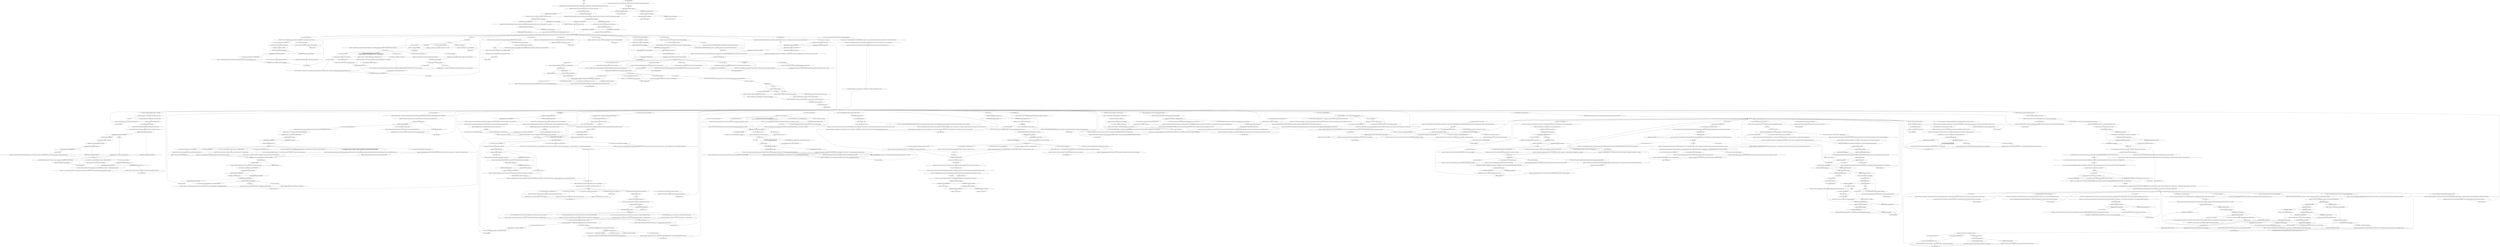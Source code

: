 # DREAM SEAFORT / DOLORES DEI
# She's crossing the street in the water. Click on her
# ==================================================
digraph G {
	  0 [label="START"];
	  1 [label="input"];
	  2 [label="You: \"I like this.\""];
	  3 [label="Variable[\"seafort.dolores_suggestion_red_kiss_success\"]"];
	  4 [label="Variable[\"seafort.dolores_suggestion_red_kiss_success\"]", shape=diamond];
	  5 [label="!(Variable[\"seafort.dolores_suggestion_red_kiss_success\"])", shape=diamond];
	  6 [label="Dolores Dei: \"I don’t... I don’t know what to say. I’m tired.\""];
	  7 [label="Rhetoric: Like she’s heard it before. A million times."];
	  8 [label="nofullname"];
	  9 [label="leavingleavinghub"];
	  10 [label="Dolores Dei: \"This is just a wreath. The Crown of Immortality is made of rarefied light, manna, and raw palladium. It was passed on to me by the rulers of late antiquity...\""];
	  11 [label="Jump to: [heyhub]"];
	  12 [label="You: \"I'm in my head. I miss you.\""];
	  13 [label="Encyclopedia: Yes, if you scare her off you will never *glean* all the historic knowledge..."];
	  14 [label="Jump to: [Dolores Dei: \"\"Don't say that... I know this *pos...\"]"];
	  15 [label="Jump to: [earlyhub]"];
	  16 [label="You: I want to go!"];
	  17 [label="gettingoveritwithbennettfoddy"];
	  18 [label="Dolores Dei: \"See?\" Her eyes widen. \"It just takes some time. For you, I think it will take something like... twenty years maybe? It was hard for me too. I used to think I couldn't *live* without you...\" She looks you straight in the eye -- her irises are light blue, flecked with green."];
	  19 [label="Dolores Dei: She does not seem relieved at all. Glances over her shoulder, then at you... the neon sign of the video rental glows behind her..."];
	  20 [label="You: \"Good. I think I feel a heart attack coming.\"\n\"Good. I think I feel another heart attack coming.\""];
	  21 [label="Dolores Dei: \"Then why are we doing this?\" The advisor to the queen of Suresne sighs and looks down -- at the crumbling asphalt."];
	  22 [label="You: \"You know what is *impolite?* Consigning a lieutenant detective of the Revachol Citizen's Militia to ETERNAL DAMNATION.\""];
	  23 [label="Dolores Dei: \"I will,\" she says. The evening wind blows in and the gown wraps around her like a white flag."];
	  24 [label="Dolores Dei: \"You don't have to hate the world.\" She looks around her, at the evening light. \"Can't you see how kind and beautiful everything is? I don't have time to deal with your pessimism -- there are so many people at the stop at this hour. They're all going to the aerodrome.\""];
	  25 [label="Dolores Dei: \"No, Harry.\" She shakes her head."];
	  26 [label="Reaction Speed: Okay. Sorry. I was naive. Stop listening to me. Forever."];
	  27 [label="Jump to: [dolores main]"];
	  28 [label="Variable[\"seafort.dolores_giving_items_counter\"] >= 2"];
	  29 [label="Variable[\"seafort.dolores_giving_items_counter\"] >= 2", shape=diamond];
	  30 [label="!(Variable[\"seafort.dolores_giving_items_counter\"] >= 2)", shape=diamond];
	  31 [label="Variable[\"seafort.dolores_rhet_recite_it\"]"];
	  32 [label="Variable[\"seafort.dolores_rhet_recite_it\"]", shape=diamond];
	  33 [label="!(Variable[\"seafort.dolores_rhet_recite_it\"])", shape=diamond];
	  34 [label="Dolores Dei: \"Please, Harry, I just don't have time for this.\""];
	  35 [label="letter end hub"];
	  36 [label="You: \"Voyager Road -- I know that place. Where is it?\""];
	  37 [label="You: \"A ticket stub...\""];
	  38 [label="Electrochemistry: You would be right to drown this shit in alcohol. Drown it... until your neurons depolarize. Until it's gone, melted."];
	  39 [label="Jump to: [letter end hub]"];
	  40 [label="Rhetoric: It wouldn't be a cheap rental this time..."];
	  41 [label="You: \"I can afford a better place this time. We can try again -- this time with money. I can *win* now.\""];
	  42 [label="You: \"You're right. I'm sorry. You're soft and good, not a mass murderer.\""];
	  43 [label="Dolores Dei: The delicate wreath on her forehead, pressing into your temple. The silver is cold from the spring evening air."];
	  44 [label="You: \"It's his, the man I heard on the phone?\""];
	  45 [label="You: Swallow."];
	  46 [label="Dolores Dei: \"I terminated yours. Don't you remember, you *poor* fuck? Poverty-stricken fuck.\""];
	  47 [label="Dolores Dei: \"Of course not.\" She looks down at her belly, then up into your old eyes..."];
	  48 [label="Suggestion: Yes! Somewhere hidden among the options popping up in your nervous system... is the *right* one. That will make her love you again, and not go to the aerodrome at all!"];
	  49 [label="You: \"Okay, I understand.\" (Nod silently, like a martyr.)"];
	  50 [label="Perception (Smell): An apricot scented ghost wafts out of her -- her skin, the fabric -- into the flow of the air around you."];
	  51 [label="Shivers: All the roads will miss her footsteps when she's gone from here."];
	  52 [label="Dolores Dei: \"Oh, yes. This is real darkness. It's not death, or war, or child molestation. Real darkness has love for a face. The first death is in the heart, Harry.\""];
	  53 [label="Rhetoric: Hear that? That's the sound of meaninglessness. Meaning, ideas, theory -- all that has evaporated. Now there is only dry silence -- the sound of a mind made up. Just like four billion others. I am so sorry."];
	  54 [label="You: \"Your skin is holy and soft.\""];
	  55 [label="Dolores Dei: \"Oh, this?\" She corrects the wreath on her forehead."];
	  56 [label="Dolores Dei: \"Wow, see? The entire case...\" She smiles. It's another sad smile, with knitted brows."];
	  57 [label="Variable[\"seafort.dolores_intro_ency_win_her_back\"]"];
	  58 [label="Variable[\"seafort.dolores_intro_ency_win_her_back\"]", shape=diamond];
	  59 [label="!(Variable[\"seafort.dolores_intro_ency_win_her_back\"])", shape=diamond];
	  60 [label="Dolores Dei: \"No, Harry.\" She shakes her head. \"It's just regular skin. I'm not as beautiful as you always thought I was. Let's not get into...\""];
	  61 [label="Dolores Dei: \"Sometimes... Not as often as I used to. So much time has passed. More than it seems here...\" She stares at her feet -- the zebra stripes on the intersection. The lights of the video rental glow in her hair."];
	  62 [label="Dolores Dei: \"We don't have anything to talk about anymore. Every combination of words has been played out. The atoms don't form us anymore: us, our love, our unborn daughters...\""];
	  63 [label="You: \"I've heard you before. You're the voice on the phone.\""];
	  64 [label="Variable[\"seafort.dolores_intro_concept_say_something\"]"];
	  65 [label="Variable[\"seafort.dolores_intro_concept_say_something\"]", shape=diamond];
	  66 [label="!(Variable[\"seafort.dolores_intro_concept_say_something\"])", shape=diamond];
	  67 [label="You: \"You're my wife.\""];
	  68 [label="You: \"Maybe. I think I've reached the end of the investigation.\""];
	  69 [label="Dolores Dei: \"But -- I can.\""];
	  70 [label="Jump to: [Dolores Dei: \"\"But -- I can.\"\"]"];
	  71 [label="You: \"Okay. I have *other questions* for you now.\""];
	  72 [label="You: \"But I like my lists.\""];
	  73 [label="Dolores Dei: \"Great,\" she nods. \"It's the abyss of the void. Soon it will be 'the gloaming'; then it will be the 'world-ending'... My friends are waiting for me on the platform, Harry. It's impolite to...\""];
	  74 [label="Jump to: [dolooooooores]"];
	  75 [label="You: \"Maybe this revolutionary figurine then?\" (Show it to her.) \"Maybe you can take this revolutionary figurine? It's got a little musket.\""];
	  76 [label="Dolores Dei: \"... but now, only boring hell remains.\" Her crown-of-hair is aglow with the red of the neon on the corner. Like this, she tramples her feet for warmth. It's getting *really* cold outside."];
	  77 [label="You: Shut up, I'm talking to her."];
	  78 [label="Dolores Dei: \"Voyager Road 21A.\" She nods sadly. \"It was so long ago. It was a million years ago, Harry. No -- a hundred million years ago. I loved you more than you will ever know. I loved you more than anyone has ever loved *anyone*.\""];
	  79 [label="Dolores Dei: \"A street called Voyager Road.\" She smiles, sadly. \"It was a million years ago, Harry. No -- it was a *hundred million* years ago. We were so, so young then. I loved you more than you will ever know. I loved you more than anyone has ever loved *anyone*.\""];
	  80 [label="Dolores Dei: \"But it is gone now. Nothing came of it. No children, nothing built. We live in the coldest of all possible worlds, Harry, orbiting the most distant star. It is agony, sheer agony...\" She shakes her head slowly: \"How *bad* I have to go to the aerodrome.\""];
	  81 [label="Dolores Dei: \"Don't think like that, Harry...\" She smiles."];
	  82 [label="You: \"I know. You would have called me yourself, if I just let you. I was too impatient.\""];
	  83 [label="Dolores Dei: \"Months already. Soon it will be years without the hurt. I sit there in Mirova -- in the holy gratitude of my bliss -- I put my hand on my belly and *smile...*"];
	  84 [label="You: \"Dora, is that you?\""];
	  85 [label="Untitled hub"];
	  86 [label="jumpituphub"];
	  87 [label="Dolores Dei: \"It was just a day then, but to think! Were we there now, you could touch my hair, kiss me. Talk to me about anything; go...\" She shakes her head. \"...virtually *anywhere* in the world. Not like now -- now our interactions are limited to *pain and regret*.\""];
	  88 [label="You: \"No, this is very funny. Ha-ha-ha.\""];
	  89 [label="Dolores Dei: \"No human being should still remember the position of atoms such... aeons ago. It must feel unnaturally sad -- a sadness so ancient, it is shared even by archaebacteria.\""];
	  90 [label="You: I feel her breath..."];
	  91 [label="Suggestion: Brother, you should put me in front of a firing squad. I have no words for how I failed you."];
	  92 [label="Dolores Dei: She shakes her head one more time. The evening wind rustles her hair, blowing old newspapers and fast food wrappings down the street..."];
	  93 [label="Dolores Dei: \"See you tomorrow.\""];
	  94 [label="Dolores Dei: \"See you tomorrow.\""];
	  95 [label="Dolores Dei: She tried not to look at you -- when she withdrew and you held on to your hand. She tried not to look at your face and see the expression there."];
	  96 [label="You: Cinematics END"];
	  97 [label="You: \"How can that be?\""];
	  98 [label="You: \"You don't know what I found! There are these beautiful things that can happen. Mysterious -- below matter, even.\""];
	  99 [label="Dolores Dei: \"It’s about taking care of yourself. Life is not a competition.\""];
	  100 [label="Dolores Dei: \"Yes. Okay. I'm glad.\""];
	  101 [label="You: \"Where are you going?\""];
	  102 [label="You: \"Crown of Immortality? Aren't you already wearing one?\""];
	  103 [label="Encyclopedia: Let her *go?* This is the holy queen of the territories of Mundi and Insulinde! Think of the historic knowledge we could glean! This is a once-in-a-lifetime opportunity -- to win her back!"];
	  104 [label="Logic: Win her *back*? How does that fit in here? And what is the holy suzerain doing here anyway?"];
	  105 [label="You: \"Something is off.\""];
	  106 [label="Jump to: [earlyhub]"];
	  107 [label="Inland Empire: This is everything I always warned you about."];
	  108 [label="Dolores Dei: \"I don't know what you mean, Dolores Dei?\" She looks at you quizzically. It does not seem like a mystery she wants to get into."];
	  109 [label="You: \"You're right. I don't even remember who you are anymore! Ha-ha!\""];
	  110 [label="Volition: Stop, you're only making it worse for him -- you never help with *anything*."];
	  111 [label="Volition: Are you *stupid*?"];
	  112 [label="Volition: See?! She isn't saying anything!"];
	  113 [label="Variable[\"seafort.dolores_volition_stop_it\"]"];
	  114 [label="Variable[\"seafort.dolores_volition_stop_it\"]", shape=diamond];
	  115 [label="!(Variable[\"seafort.dolores_volition_stop_it\"])", shape=diamond];
	  116 [label="Dolores Dei: \"Of course, you're a visionary entrepreneur, and I'm a *social democrat* -- because I don't want to keep hurting you...\" She looks away from you."];
	  117 [label="You: \"I don't have lists.\" (Lie.)"];
	  118 [label="Untitled hub (05)"];
	  119 [label="Dolores Dei: \"You know what I mean...\""];
	  120 [label="You: \"Okay, I'll throw the necktie away! It's stopped saying things anyway.\""];
	  121 [label="Dolores Dei: \"Oh my god, Harry! Stop. I don't want to hear anything about *the mourning*, mourning someone who's still alive -- *any of that*!\""];
	  122 [label="Dolores Dei: \"I don't know what that *means*...\" She sighs with frustration. \"My friends are waiting for me on the platform. I can't let them wait -- it's impolite.\""];
	  123 [label="Conceptualization: In your mind you could still climb inside her bed. Still the only man..."];
	  124 [label="You: \"We were married. You wrote me the letter I threw away...\""];
	  125 [label="Reaction Speed: Yes."];
	  126 [label="Dolores Dei: \"Harry, I don't want things. I want to go to the aerodrome.\""];
	  127 [label="Dolores Dei: \"I didn't *ask* for things. It's too late to give me anything. I would have liked the Headless FALN Rider -- back then...\""];
	  128 [label="Empathy: The weight is you and your hate."];
	  129 [label="Dolores Dei: \"Call me like that...\""];
	  130 [label="You: \"It doesn't say anything anymore. I think there was something I had to do with it. But I didn't. And now it's dead.\""];
	  131 [label="You: \"No, I'm not happy.\""];
	  132 [label="Logic: Why? There is still a way to win her back, you know. All you need to do is *analyze*."];
	  133 [label="Dolores Dei: \"There.\" She points across the water, into the darkness. \"You could not pay the electrical bill. It became a lightless tomb. The years you spent training for the militia, my parents' money... It was not good.\""];
	  134 [label="Rhetoric: You're a better man now. With a rank, in a powerful, armed organization."];
	  135 [label="Volition: You are right."];
	  136 [label="You: \"War criminal!\"\n\"Mass murderer!\""];
	  137 [label="Empathy: You won't do any of that. You can barely make her cry."];
	  138 [label="Dolores Dei: The moment is ending. She is going to move her face away from yours..."];
	  139 [label="You: But I succeeded...\nIt failed..."];
	  140 [label="Jump to: [embarrasingsmooches]"];
	  141 [label="You: Say nothing, stand there like a useless dildo."];
	  142 [label="Jump to: [dolores main]"];
	  143 [label="Dolores Dei: \"Please, Harry...\" The gown moves on her limbs, like water. \"I don't understand what you're saying. You're pitiful and frightening, a smoky apparition of its former self.\""];
	  144 [label="Variable[\"seafort.orb_dream_kim_was_present\"]"];
	  145 [label="Variable[\"seafort.orb_dream_kim_was_present\"]", shape=diamond];
	  146 [label="!(Variable[\"seafort.orb_dream_kim_was_present\"])", shape=diamond];
	  147 [label="Rhetoric: You told her you loved her. She has to feel *something*."];
	  148 [label="Volition: More questions. Ask more."];
	  149 [label="IsHighestPolitical(\"revacholian_nationhood\")"];
	  150 [label="IsHighestPolitical(\"revacholian_nationhood\")", shape=diamond];
	  151 [label="!(IsHighestPolitical(\"revacholian_nationhood\"))", shape=diamond];
	  152 [label="Dolores Dei: \"No, it’s not... I’m glad you’re finally taking care of yourself financially. I really am, but you need to do it for yourself. Not me. I don’t need it. I need to *run-run-run* to the aerodrome!\""];
	  153 [label="Jump to: [earlyhub]"];
	  154 [label="Variable[\"seafort.dolores_intro_ency_historic\"]"];
	  155 [label="Variable[\"seafort.dolores_intro_ency_historic\"]", shape=diamond];
	  156 [label="!(Variable[\"seafort.dolores_intro_ency_historic\"])", shape=diamond];
	  157 [label="You: God damn it, everything was fine already..."];
	  158 [label="dolores main"];
	  159 [label="You: \"Okay then. Super okay. I still have other things I need to know.\" (Withdraw.)"];
	  160 [label="You: \"Let's be the last sane people in the world -- but only twice. If it doesn't work, let's lose our minds and let it all sink into the pale!\""];
	  161 [label="Dolores Dei: \"It's not just the lists...\" She corrects the wreath on her head, with her hands trembling now. \"You get sad, Harry. *Too* sad. People can't get that sad. It's impossible to watch...\""];
	  162 [label="Dolores Dei: \"It's not about some tie, Harry! You've worked there for so long you can't even talk like a normal person anymore! It's always lists with you. *Questions*.\""];
	  163 [label="You: \"It's probably better that you don't.\""];
	  164 [label="You: \"I should have gone even deeper, to a place where I never met you. Because it's impossible to meet people in the ABYSS OF THE VOID!\""];
	  165 [label="Jump to: [dolooooooores]"];
	  166 [label="Dolores Dei: \"I don't want it...\" She doesn't take it. \"It looks expensive. I don't want it.\""];
	  167 [label="You: \"I thought you liked figurines. I thought the figurines were for getting you back.\""];
	  168 [label="Reaction Speed: The figurines... don't do *anything*? Anything at all? But I thought... the historic figure... she had..."];
	  169 [label="Dolores Dei: \"Oh, Harry. You shouldn't have done that...\" She shakes her head very slowly, her white hair brushing her shoulders."];
	  170 [label="You: \"You're the symbol of pain.\""];
	  171 [label="You: \"There's more: kisses-kisses-kisses.\""];
	  172 [label="Dolores Dei: \"We will always have what was.\" She leans on her hand luggage and smiles faintly: \"I will always be *influenced* by it. But it is over. Now only total, unrelenting hell remains.\""];
	  173 [label="Jump to: [letter end hub]"];
	  174 [label="You: \"Can't you turn back to the person you were? I can see her in you. Under the gown and that wreath..\""];
	  175 [label="You: \"Cheap flats... So the rich man took you from me.\""];
	  176 [label="You: \"Yes. You are the least funny part about me.\""];
	  177 [label="You: Her cheek against mine..."];
	  178 [label="Reaction Speed: The phasmid queen! Quick!"];
	  179 [label="Dolores Dei: ...trying hard not to look at you. When she withdrew and you held on to her hand she tried not to look at your face and see the expression there."];
	  180 [label="Dolores Dei: \"Light, life, *culture*... It's so much better than here. Everything here reminds me of you, and the horrible times we had. The nights we stayed up fighting for our dying love.\""];
	  181 [label="Suggestion: With your feet trembling from the steps you took -- trepid and fearful -- you stand against her; her body close to you, radiating warmth. With your eyes closed you move your lips on her mouth."];
	  182 [label="You: \"How will I see you *again* then?\""];
	  183 [label="Variable[\"seafort.dolores_volition_drinking\"]"];
	  184 [label="Variable[\"seafort.dolores_volition_drinking\"]", shape=diamond];
	  185 [label="!(Variable[\"seafort.dolores_volition_drinking\"])", shape=diamond];
	  186 [label="You: \"I solved the entire case of the hanged man.\""];
	  187 [label="You: \"You don't have time to tend to my emotions?\""];
	  188 [label="Dolores Dei: \"Well, I'm in my head too. We're all in our heads.\""];
	  189 [label="You: \"Do you miss me there?\""];
	  190 [label="Pain Threshold: Desperation is gearing up."];
	  191 [label="Dolores Dei: There is a silence. She looks at you, then over her shoulder. Then corrects the wreath on the dome of her forehead."];
	  192 [label="You: \"Why? Why can't we be together?\""];
	  193 [label="Jump to: [dolores main]"];
	  194 [label="You: \"I'm not insane. Don't say that.\""];
	  195 [label="Reaction Speed: Questions? Did someone say questions?"];
	  196 [label="You: \"Yes, but it's not possible to talk without lists.\"\n\"Yes, but it's not possible to talk without trees.\"
"];
	  197 [label="Dolores Dei: \"Other people get sad too, but not like you. You stay down for years, and then you start beating things... You get violent.\""];
	  198 [label="Dolores Dei: \"In conclusion -- you're ill. You're an old, insane man. And you have to be in hell until the end of your life. And I have to go to Mirova.\""];
	  199 [label="You: \"What about dice? I had some custom dice made in this place...  a Doomed Commercial Area...\""];
	  200 [label="Shivers: It opens up in front of you, with cracked asphalt, and maple leaves brushing your feet. Halos of street lights hang above you, hunched shadows carry grocery bags home. The lights are on -- in the little match box on the corner."];
	  201 [label="Dolores Dei: \"I really, really, *really* have to go there. No human being in the history of the world has ever had to go to the *aerodrome* as much as I have to go there now. You see, Harry...\""];
	  202 [label="Dolores Dei: \"See?\" She smiles -- as if a weight is lifted off her shoulders."];
	  203 [label="Perception (Sight): A tiny golden watch with red straps... around her bony little wrist."];
	  204 [label="Suggestion: You ruined it. There was still a chance. You should have waited longer -- she would have called *you* instead!"];
	  205 [label="You: \"Your name...\""];
	  206 [label="You: Variable[\"seafort.dolores_logic_dora_name\"]"];
	  207 [label="Variable[\"seafort.dolores_logic_dora_name\"]", shape=diamond];
	  208 [label="!(Variable[\"seafort.dolores_logic_dora_name\"])", shape=diamond];
	  209 [label="You: Dora is short for Dolores..."];
	  210 [label="Rhetoric: You need to recite it to her. For effect. All of it. No summaries."];
	  211 [label="You: \"You, you. Every step I take will get LIGHTER. It almost makes me RUN. Sometimes I do. I can't believe I met you, I can't believe the happiness I feel with you. You have a vast, vast soul and I will always ALWAYS, ALWAYS come back to it.\""];
	  212 [label="Dolores Dei: \"... it was *a hundred million years ago*. I was someone else then -- filled to the brim with love for you. Hanging on your every word. Oh Harry, you were the *coolest*... But I am no longer that person. This...\" She points to herself. \"... has taken her place. It will devour you. Harry -- I will eat your mind.\""];
	  213 [label="You: \"What now? What happens now? What is the next thing we talk about?\" (Conclude.)"];
	  214 [label="Dolores Dei: \"The first -- and worst -- time I fell in love. I will always have that with me. It's a fact. But that is all it is. It's like a ticket stub, Harry. It doesn't *do* anything anymore.\""];
	  215 [label="Dolores Dei: \"No. You scared it out of me. With your crying. Your hysteric...\" She stops. \"The awful time we wound up having. In the cheap rental flats you could afford...\""];
	  216 [label="Dolores Dei: \"And my Crown of Immortality? No.\" She shakes her head. \"You scared her out of me. With your crying, your...\" She stops. \"The awful time we wound up having. In the cheap rental flats you could afford...\""];
	  217 [label="Dolores Dei: She smiles mysteriously, looking east. Then turns her gaze back to you. The smile is gone."];
	  218 [label="Dolores Dei: \"Forty-two,\" she nods sadly. \"That is the light rail that took me to Couron, to school and work. Every morning... it's the same stop I met you at, Harry. A hundred thousand million years ago...\""];
	  219 [label="Inland Empire: Then it's you. *You* will make her lungs glow. Your pain is NOT meaningless."];
	  220 [label="Perception (Hearing): It's not. It's not that yet. It's another, you have plenty of time to win her over with *questions* and kisses..."];
	  221 [label="Dolores Dei: Her hand does not return the grip. Her body is rigid. A current of unease courses through it."];
	  222 [label="You: \"I forgive you that you're pregnant. I can deal with it. Just...\""];
	  223 [label="Dolores Dei: \"I *have* to, Harry. Really, I've already missed the 8:30...\" Her fingers wrap around the bag handle. \"I'm gonna go now...\""];
	  224 [label="Jump to: [dolores main]"];
	  225 [label="Dolores Dei: \"No. That would only be painful and dull. At the aerodrome -- life, love, and laughter are waiting for me. At the cafeteria -- dust, hell, and tragicomedy.\""];
	  226 [label="You: \"I want to go back to the completely different world. The see-through world with you.\""];
	  227 [label="Dolores Dei: \"Good. That’s... very nice.\" She doesn’t sound appropriately impressed."];
	  228 [label="You: Say nothing."];
	  229 [label="howareyoudoing"];
	  230 [label="You: \"I'm not doing very well.\""];
	  231 [label="You: \"But... that's not a very good way for things to be.\""];
	  232 [label="Dolores Dei: \"It's not, but...\" She looks at her feet. Little golden sandals cover her toes."];
	  233 [label="Dolores Dei: \"I don't know why I said *but*. There is no but.\""];
	  234 [label="Dolores Dei: \"We were bad for each other, okay? I was bad for you. Can you not see, I'm *bad*? I had to stop, I couldn't just turn into a bad person... You *will* get better.\""];
	  235 [label="Jump to: [Dolores Dei: \"\"I can't answer your *other questio...\"]"];
	  236 [label="Logic: Is that how it is now? We should just try all good things *twice* and then give up? By that logic..."];
	  237 [label="Dolores Dei: \"No, you *don't*. You've worked there for so long you can't even talk like a normal person anymore! It's always lists with you. *Questions*.\""];
	  238 [label="Dolores Dei: \"See? *Let's talk about something else*...\" She sighs."];
	  239 [label="Pain Threshold: This... is a bit *much* for me. It feels like your ribs are cracking around your heart."];
	  240 [label="Dolores Dei: \"You're right. I *was* angry at you. But I truly am *not* anymore. My life is in a very good place...\" She glances over her shoulder."];
	  241 [label="Shivers: Black-eyed dogs wander the alleys, apple trees hang their bony limbs low over the patchwork of roofs: red and black. Revachol West, the evening sun -- she's left and bloomed. Far away from us. Our vast soul."];
	  242 [label="Dolores Dei: \"Oh no, no-no-no-no.\" She shakes her head. \"We're not doing that again.\""];
	  243 [label="Pain Threshold: Yeah. Put a stake through your heart. She'll get hurt too -- collateral damage."];
	  244 [label="Untitled hub (02)"];
	  245 [label="Perception (Sight): The light of the video rental shines through her dress now. A Dolorian figure, cut in black, moves below. It's still her. Her legs, her breasts, her hips..."];
	  246 [label="You: \"No, you're special. You had glowing lungs.\""];
	  247 [label="massmurdering"];
	  248 [label="Dolores Dei: \"It is -- and it's making me late for my beautiful-beautiful flight to Mirova. Far, far away from you -- and Revachol.\""];
	  249 [label="Suggestion: This was not about failure or success. This was always going to be horror. I should not have suggested it, and you should not have listened to me."];
	  250 [label="Conceptualization: The world's most precious material, reserved for those she lets close enough to feel it. You are stealing a touch. It's not yours to take."];
	  251 [label="You: \"You didn't kiss me back.\""];
	  252 [label="Dolores Dei: \"Nothing -- I have to go...\" Her hand wraps around the handle of the bag in her hand again: \"I'm gonna go now...\""];
	  253 [label="Variable[\"seafort.orb_dream_cuno_was_present\"]"];
	  254 [label="Variable[\"seafort.orb_dream_cuno_was_present\"]", shape=diamond];
	  255 [label="!(Variable[\"seafort.orb_dream_cuno_was_present\"])", shape=diamond];
	  256 [label="IsHighestPolitical(\"communist\")"];
	  257 [label="IsHighestPolitical(\"communist\")", shape=diamond];
	  258 [label="!(IsHighestPolitical(\"communist\"))", shape=diamond];
	  259 [label="Dolores Dei: A long sigh, one millennia in the making."];
	  260 [label="You: \"Wrong. It *is* a competition. And I’m going to win.\""];
	  261 [label="Dolores Dei: \"You're yelling, Harry.\" She stops. \"I can't do this. I can't be *afraid* of your emotions anymore. I can't talk about *mad paper* or any of it. Please just let me go.\""];
	  262 [label="You: \"Go. Good bye.\" [Leave.]"];
	  263 [label="You: \"'Hey'? That's all I get?\" (Smile.)"];
	  264 [label="Jump to: [earlyhub]"];
	  265 [label="heyhub"];
	  266 [label="You: \"I guess, yeah.\""];
	  267 [label="Variable[\"seafort.dolores_intro_logic_whatever\"]"];
	  268 [label="Variable[\"seafort.dolores_intro_logic_whatever\"]", shape=diamond];
	  269 [label="!(Variable[\"seafort.dolores_intro_logic_whatever\"])", shape=diamond];
	  270 [label="You: \"Yes. Let's not. I'm sorry I said that.\""];
	  271 [label="Dolores Dei: She does not answer. There's that expression again."];
	  272 [label="You: \"All the stars burn in absolute silence. Have you ever realized?\""];
	  273 [label="Dolores Dei: \"It's okay.\" She puts no effort into making it sound as if it's actually okay."];
	  274 [label="Volition: I can't help you. I am totally useless. Everything I've said is lies. I want the exact same bad things you want. To stand here, like a pillar of salt, saying..."];
	  275 [label="Dolores Dei: \"This is another one, isn't it? We're in a *tree* right now!\""];
	  276 [label="Variable[\"seafort.dolores_tree_not_list\"]"];
	  277 [label="Variable[\"seafort.dolores_tree_not_list\"]", shape=diamond];
	  278 [label="!(Variable[\"seafort.dolores_tree_not_list\"])", shape=diamond];
	  279 [label="Dolores Dei: \"A little down? You've worked there for so long you can't even talk like a normal person anymore! It's always lists with you. *Questions*.\""];
	  280 [label="Inland Empire: We all told you. *Everyone* warned you."];
	  281 [label="Dolores Dei: She does not look back, instead eyes her fingernails. They're bitten, frayed. The evening wind blows in, the gown wraps around her like a white flag."];
	  282 [label="Dolores Dei: \"That's not what the figurines do, Harry.\""];
	  283 [label="Dolores Dei: She looks at the Headless FALN Rider between your fingers and doesn't know what to say."];
	  284 [label="Variable[\"seafort.dolores_inland_all_warned_you\"]"];
	  285 [label="Variable[\"seafort.dolores_inland_all_warned_you\"]", shape=diamond];
	  286 [label="!(Variable[\"seafort.dolores_inland_all_warned_you\"])", shape=diamond];
	  287 [label="Dolores Dei: \"It is. Useless...\" The evening wind blows in as she says the words, her gown wraps around her like a white flag."];
	  288 [label="Jump to: [dolooooooores]"];
	  289 [label="Dolores Dei: \"The questions will not bring those times back, Harry.\" She shakes her head slowly."];
	  290 [label="Jump to: [dolooooooores]"];
	  291 [label="You: \"That's why I think of Dolores Dei...\""];
	  292 [label="You: \"Every step I take, it grows. Until by the time I reach the fuel station it has filled me COMPLETELY. I step on the light rail and look back, something-something, bow collector. I know it will be like this -- until I WALK BACK TO YOU...\""];
	  293 [label="You: \"Where is this Voyager Road?\""];
	  294 [label="Dolores Dei: \"Can't you see -- I can never think you're cool again. I can only think that way about *new* people.\""];
	  295 [label="You: \"What did you mean by *grow*?\""];
	  296 [label="You: \"I can still make your lungs glow, I know I can. If you only let me.\""];
	  297 [label="You: Squeeze her wrist."];
	  298 [label="Dolores Dei: \"*Why* did you do that to yourself? You know I don't cheat, Harry. I never cheated on you.\""];
	  299 [label="Dolores Dei: \"Yes. He did it.\" She looks down at her belly, then up into your old eyes..."];
	  300 [label="You: \"No, actually, wait! I need to see my list again, I'm sorry. Where's my list? Wait!\""];
	  301 [label="You: (It's all I have left.) \"Please...\""];
	  302 [label="Inland Empire: A completely different world."];
	  303 [label="Variable[\"seafort.dolores_shivers_roads_beneath\"]"];
	  304 [label="Variable[\"seafort.dolores_shivers_roads_beneath\"]", shape=diamond];
	  305 [label="!(Variable[\"seafort.dolores_shivers_roads_beneath\"])", shape=diamond];
	  306 [label="Variable[\"seafort.dolores_is_pregnant\"]"];
	  307 [label="Variable[\"seafort.dolores_is_pregnant\"]", shape=diamond];
	  308 [label="!(Variable[\"seafort.dolores_is_pregnant\"])", shape=diamond];
	  309 [label="Empathy: Total annihilation. We got annihilated, Harry. It wasn’t about responsibility at all, it was always only about you having no power at all. Over her. Yourself. Anything. That's why they didn't take you on that airship: you're insane without her."];
	  310 [label="fulldora"];
	  311 [label="Dolores Dei: \"I'm doing really good, actually. Both professionally and romantically. I've come to a fulfilling and peaceful period in my life.\" She nods hastily. \"How are you doing, Harry?\""];
	  312 [label="Jump to: [dolores main]"];
	  313 [label="Dolores Dei: \"No, Harry, we can't.\""];
	  314 [label="Dolores Dei: \"Harry, we can't be together because you're insane.\" Her eyes turn to sorrowful ovals."];
	  315 [label="Variable[\"seafort.dolores_logic_trying_again\"]"];
	  316 [label="Variable[\"seafort.dolores_logic_trying_again\"]", shape=diamond];
	  317 [label="!(Variable[\"seafort.dolores_logic_trying_again\"])", shape=diamond];
	  318 [label="Dolores Dei: \"Yes. Of course. You've got everything under control and I'm hysterical because I don't want to keep hurting you...\" She looks away from you."];
	  319 [label="Dolores Dei: \"A cop... You've worked there for so long you can't even talk like a normal person anymore! It's always lists with you. *Questions*.\""];
	  320 [label="You: Who, everyone?"];
	  321 [label="Variable[\"seafort.dolores_reaction_figurines_do_nothing\"]"];
	  322 [label="Variable[\"seafort.dolores_reaction_figurines_do_nothing\"]", shape=diamond];
	  323 [label="!(Variable[\"seafort.dolores_reaction_figurines_do_nothing\"])", shape=diamond];
	  324 [label="Variable[\"seafort.dolores_elchem_gown\"]"];
	  325 [label="Variable[\"seafort.dolores_elchem_gown\"]", shape=diamond];
	  326 [label="!(Variable[\"seafort.dolores_elchem_gown\"])", shape=diamond];
	  327 [label="You: \"This is so grotesque.\""];
	  328 [label="You: \"I get it. I get it, you have to go to the aerodrome!\""];
	  329 [label="Dolores Dei: \"No, Harry. No human being in the history of the world has ever had to go to the *aerodrome* as much as I have to go there now. You see...\""];
	  330 [label="Empathy: She's really sorry she made you think like that about her beloved aerodrome."];
	  331 [label="Dolores Dei: She shakes her head. \"Let's stop it with the apes, this isn't going anywhere.\""];
	  332 [label="Hand/Eye Coordination: That was not the death blow yet. You saved yourself -- for now. Keep stumbling around and it *will* happen."];
	  333 [label="You: \"Actually, you didn't *say* it. You *wrote* it in a letter, a handwritten letter. I kept it in my paperwork.\""];
	  334 [label="Dolores Dei: \"As *queen regnant* I write a lot of letters.\" She brushes a strand of white hair out her eye."];
	  335 [label="You: \"You're so sharp...\""];
	  336 [label="Dolores Dei: \"It's here.\" She looks around. \"We are *on* Voyager Road. At the end of it -- three hundred metres from the stop. We used to come here to rent videos.\""];
	  337 [label="Dolores Dei: \"Yes. I have found someone. For whom I can feel the same -- a copy of my love for you, only this time he is careful and rich. He will not lose me. It will go somewhere. It will grow...\""];
	  338 [label="Dolores Dei: \"Stop laughing like that, please. It's *scary*.\""];
	  339 [label="Dolores Dei: \"You were very bad to me too...\" She stops. \"We've talked about it like seven million times now, I don't want to do that anymore.\""];
	  340 [label="You: Cold silver against my forehead..."];
	  341 [label="Dolores Dei: \"Now, go ahead...\" She wipes her palms into the silk of her gown. \"...ask me more questions. Let's talk about *something else*.\""];
	  342 [label="Variable[\"seafort.dolores_elchem_sensual_feelz\"]"];
	  343 [label="Variable[\"seafort.dolores_elchem_sensual_feelz\"]", shape=diamond];
	  344 [label="!(Variable[\"seafort.dolores_elchem_sensual_feelz\"])", shape=diamond];
	  345 [label="Dolores Dei: The gown moves on her limbs, like water. She breathes out, her breath heavy. You're running out of ideas."];
	  346 [label="Logic: Why? That's what *dolor* means."];
	  347 [label="Suggestion: Your feet still tremble from the steps you took -- as if over an enormous distance -- standing against her; her body close to you, radiating warmth. With your eyes closed you move your lips on her mouth."];
	  348 [label="Dolores Dei: \"I’m so tired, Harry. I’m so tired of all this...\" She sighs. \"Can’t you see, I already *am* trapped in amber with you? We’re stuck here. I can’t do that any more. The aerodrome is the future. It is laughter and ease... I must go.\""];
	  349 [label="Dolores Dei: \"It’s not about *paper*, Harry, or anything like that...\" She sounds frustrated."];
	  350 [label="Dolores Dei: \"I can’t do this talk again...\" She sounds like she’s going to cry -- but not in a good way."];
	  351 [label="Variable[\"seafort.dolores_intro_volition_shes_mean\"]"];
	  352 [label="Variable[\"seafort.dolores_intro_volition_shes_mean\"]", shape=diamond];
	  353 [label="!(Variable[\"seafort.dolores_intro_volition_shes_mean\"])", shape=diamond];
	  354 [label="Dolores Dei: \"I told you -- good things can still happen.\""];
	  355 [label="Dolores Dei: \"God, Harry...\" She shakes her head, her eyebrows knitting together with worry."];
	  356 [label="Dolores Dei: Where? There's water all around. She turns her face and it's illuminated by the sign of the video rental... Red and cyan..."];
	  357 [label="You: \"It doesn't have to be like this. Maybe we could try again?\" (Proceed.)"];
	  358 [label="You: \"What do you mean by insane?\""];
	  359 [label="Logic: In descending order, usually... It's best to do them like that."];
	  360 [label="You: \"In case you haven't noticed, I'm a cop. It's not easy work.\"\n\"In case you haven't noticed, I'm a cop. It's not easy work, like some kind of Academy or something.\""];
	  361 [label="Dolores Dei: The advisor to the queen of Suresne sighs and looks down -- at the crumbling asphalt. There is nothing she can do about your chest pain."];
	  362 [label="You: \"The Ancient Reptilian Brain was right. It was foolish of me to resurface to the loss.\""];
	  363 [label="Authority: I was wrong. You don't have power over her anymore. You shouldn't have said that. I am wrong about everything. You should go on without me."];
	  364 [label="You: She liked war games and figurines?"];
	  365 [label="Dolores Dei: \"No. Please. Please don't give me anything.\""];
	  366 [label="Jump to: [whatelseisthere]"];
	  367 [label="Dolores Dei: The air gets cold around you. She looks down on her stomach, then up at you. Her eyes are full of tremendous distance and mystery."];
	  368 [label="You: \"I'll let you go there once you answer *all* my questions.\""];
	  369 [label="You: \"It wasn't me. It was my hand.\" (Raise your right hand.) \"My fingers called you.\""];
	  370 [label="Dolores Dei: \"They shouldn't have. They really shouldn't. I was in Mirova already. Safe. In the warmth of the night. Wrapped in my future love. There, I think of you less and less, whole weeks go by without me remembering you...\""];
	  371 [label="Hand/Eye Coordination: The DEATH BLOW is coming."];
	  372 [label="Dolores Dei: \"Great. Now I'm the *symbol of pain*.\" The smile immediately disappears from her face. The air remains just as cold."];
	  373 [label="You: (Take out the letter and read.) \"Every morning, when I step out and you're asleep behind me, I find a LITTLE PIECE OF SADNESS in me. I carry it in my chest down Voyager road.\""];
	  374 [label="Dolores Dei: \"Okay, stop. Yes,\" she surrenders. \"Are you happy now?\""];
	  375 [label="Dolores Dei: \"Very well,\" she sighs. \"I wrote it. It was morning, you slept. There was hoarfrost on the ground when I left. On Voyager Road. It was autumn, the first autumn. But Harry, please understand -- it was a million years ago. No...\""];
	  376 [label="Jump to: [dolores main]"];
	  377 [label="Jump to: [letter end hub]"];
	  378 [label="Dolores Dei: \"Oh, Harry... There is only one way for humans to last forever -- and you did not do that to me...\" She shakes her head."];
	  379 [label="Dolores Dei: \"Okay, Harry.\" She sighs. \"Okay. It was morning and you slept. The room smelled of cigarettes and rowans. There was hoarfrost on the ground, when I left. It was autumn, the first one we had together. But you have to understand -- it was a million years ago. No...\""];
	  380 [label="Dolores Dei: \"That is *very* contested by modern historians.\" She tramples her little feet for warmth and adds: \"Very contested. Plus...\""];
	  381 [label="warcriminaling"];
	  382 [label="embarrasingsmooches"];
	  383 [label="You: \"You're not... kissing me back.\" (End.)"];
	  384 [label="You: \"I have discovered a new species -- I will name it in your honour. The Dolorian Phasmid. It's beautiful like you and also has a white head.\"\n\"I have discovered a new species -- I will name it in your honour. It's beautiful like you, and also has a white head. I'll call it Doraensis.\" "];
	  385 [label="Dolores Dei: She breathes out, heavily, as if something painful has passed through her -- and shakes her head."];
	  386 [label="thegoingsaway"];
	  387 [label="Variable[\"seafort.orb_dream_kim_was_present\"]"];
	  388 [label="Variable[\"seafort.orb_dream_kim_was_present\"]", shape=diamond];
	  389 [label="!(Variable[\"seafort.orb_dream_kim_was_present\"])", shape=diamond];
	  390 [label="You: Cinematics KISS"];
	  391 [label="Variable[\"seafort.dolores_is_pregnant\"]"];
	  392 [label="Variable[\"seafort.dolores_is_pregnant\"]", shape=diamond];
	  393 [label="!(Variable[\"seafort.dolores_is_pregnant\"])", shape=diamond];
	  394 [label="Variable[\"seafort.dolores_is_pregnant\"]"];
	  395 [label="Variable[\"seafort.dolores_is_pregnant\"]", shape=diamond];
	  396 [label="!(Variable[\"seafort.dolores_is_pregnant\"])", shape=diamond];
	  397 [label="Dolores Dei: \"Oh, Harry, this is a dream, can't you see? I'm already in Mirova by now. Who knows how long ago this happened?\" She looks around. \"A year, two, *five* years ago?\""];
	  398 [label="Dolores Dei: \"But Harry, it doesn’t look like you rebuilt yourself, it looks like you fell apart without me. I can’t bare to look at it any more, okay? I feel *guilty*. That’s what I feel when I look at you. Please let me go...\""];
	  399 [label="You: \"Listen, please. It helped me realise I can’t let you go *because* loving you is impossible. You're like a star I should follow.\""];
	  400 [label="Rhetoric: The star has gone out. She can not rekindle it. You can not rekindle it. There is nothing within or below matter, just the dull *no* of a mind made up. Just like four billion others. I am so sorry."];
	  401 [label="You: \"I'm so fucking normal right now.\""];
	  402 [label="You: \"Cool.\""];
	  403 [label="Suggestion: Okay, don't say you need to 'talk' right away. Melt the ice first -- this way you're *already* talking."];
	  404 [label="Suggestion: What are you *doing?* Stop saying things like that."];
	  405 [label="Volition: Not you too..."];
	  406 [label="Dolores Dei: \"Yes. Of course. I'm *bourgeois* -- because I don't want to keep hurting you...\" She looks away from you."];
	  407 [label="Dolores Dei: \"Sometimes. You can be very safe, but...\" They're turning moist now. She slowly shakes her head and tries to get a hold of herself, brushing her hands in her gown..."];
	  408 [label="You: \"Lists are absolutely normal. Everyone has them. You just list everything you want to ask.\""];
	  409 [label="Dolores Dei: \"It's not just the lists, or trees, or whatever...\" She corrects the wreath on her head, with her hands trembling now. \"You get sad, Harry. *Too* sad. People can't get that sad. It's impossible to watch...\""];
	  410 [label="You: (Nod.) \"Yes. I *may* know what you mean.\""];
	  411 [label="You: \"It was just a necktie. It's over anyway.\""];
	  412 [label="You: \"That's so hurtful.\""];
	  413 [label="Dolores Dei: \"There is nothing else.\""];
	  414 [label="Suggestion: It was a good idea. But she felt obliged by the Headless FALN Rider -- to give you things in return. Things she no longer wants to give you. So she refused. That's how it goes -- your figurine rider idea was *naive*."];
	  415 [label="You: \"Okay, I won't give you things then.\""];
	  416 [label="blargle"];
	  417 [label="Logic: Means pain."];
	  418 [label="Interfacing: It was her. I can feel it. I can see it in her tender, long fingers. In her wrists... Her hand wrote it. Said those things."];
	  419 [label="Variable[\"seafort.dolores_logic_sharp_analysis\"]"];
	  420 [label="Variable[\"seafort.dolores_logic_sharp_analysis\"]", shape=diamond];
	  421 [label="!(Variable[\"seafort.dolores_logic_sharp_analysis\"])", shape=diamond];
	  422 [label="Reaction Speed: Your heart burns. Through the blackness you feel the treacle of blood on the mattress below you..."];
	  423 [label="Dolores Dei: \"I hate being that. I don't want to be anything for you. I hope the decades it takes for you to get over me have already passed.\""];
	  424 [label="Volition: Surely the alcohol didn't help either."];
	  425 [label="You: \"Would you say you didn't behave like a war criminal with me?\""];
	  426 [label="Perception (Smell): Apricot scented chewing gum."];
	  427 [label="Variable[\"seafort.dolores_hub_question_counter\"] >= 3"];
	  428 [label="Variable[\"seafort.dolores_hub_question_counter\"] >= 3", shape=diamond];
	  429 [label="!(Variable[\"seafort.dolores_hub_question_counter\"] >= 3)", shape=diamond];
	  430 [label="Dolores Dei: \"See you tomorrow.\""];
	  431 [label="You: \"But this is intolerably bad.\""];
	  432 [label="Variable[\"seafort.dolores_apartment_fascist\"]"];
	  433 [label="Variable[\"seafort.dolores_apartment_fascist\"]", shape=diamond];
	  434 [label="!(Variable[\"seafort.dolores_apartment_fascist\"])", shape=diamond];
	  435 [label="Composure: The you she saw is gone, too. A small stack of sticks stands in its place. Begging."];
	  436 [label="Suggestion: With your feet trembling from the steps you took -- tepid and fearful -- you stand against her; her body close to you, radiating warmth. With your eyes closed you move your lips on her mouth."];
	  437 [label="You: \"There is a way back. To the kingdom of beauty. Of *us*. We need to go live in the pale, sweet love. Come, be trapped in amber with me! Forever!\""];
	  438 [label="Empathy: This won’t be an argument. It will be emotional and true."];
	  439 [label="Dolores Dei: \"Hey.\""];
	  440 [label="Encyclopedia: Off to advise the queen of Shest, most likely. This is the holy suzerain of Mundi and Insulinde -- *definitely* not your wife -- you need to talk to her! Think of the historical knowledge you could glean!"];
	  441 [label="Empathy: She means she doesn't have time to tend to your emotions."];
	  442 [label="Drama: She is trying to muster enthusiasm."];
	  443 [label="You: \"You are. None of the others are as beautiful as you.\""];
	  444 [label="You: \"I have some other questions for you.\""];
	  445 [label="You: \"You're...\" (Point to your head.) \"The mourning.\""];
	  446 [label="You: \"On second thought -- you're Dolores Dei, queen regnant of the territories of Mundi and Insulinde -- and nothing else.\" (Conclude.)"];
	  447 [label="You: \"That's it?\""];
	  448 [label="You: \"Good for me where? In FUCKING HELL?!\""];
	  449 [label="You: \"Like: 'Wow, that cop's crazy'?\""];
	  450 [label="Dolores Dei: \"Yes. Of course. You're a kingsman and I'm a socialist traitor, because I don't want to keep hurting you...\" She looks away from you."];
	  451 [label="Dolores Dei: \"Other people get sad too, but not like you, you stay down for too long. You only communicated with *encyclopaedic trivia*... I was so alone.\""];
	  452 [label="Variable[\"seafort.dolores_painth_chest\"]"];
	  453 [label="Variable[\"seafort.dolores_painth_chest\"]", shape=diamond];
	  454 [label="!(Variable[\"seafort.dolores_painth_chest\"])", shape=diamond];
	  455 [label="You: Just rub your chest and moan."];
	  456 [label="Dolores Dei: She keeps glancing over her shoulder nervously. \"I haven't even bought the tickets yet...\""];
	  457 [label="Dolores Dei: She sighs with frustration: \"My friends are waiting for me on the platform. I can't let them wait -- it's impolite.\""];
	  458 [label="You: \"Voyager Road.\""];
	  459 [label="You: \"What?\""];
	  460 [label="Variable[\"seafort.dolores_painth_stake_through_heart\"]"];
	  461 [label="Variable[\"seafort.dolores_painth_stake_through_heart\"]", shape=diamond];
	  462 [label="!(Variable[\"seafort.dolores_painth_stake_through_heart\"])", shape=diamond];
	  463 [label="Jump to: [letter end hub]"];
	  464 [label="Dolores Dei: \"My lungs do not *glow*, Harry. I am just like all the others. None of us have glowing lungs -- stop making me into some kind of...\""];
	  465 [label="Dolores Dei: She looks at her toenails sticking out from under the gown. \"Everyone has a little glass of wine every now and then. I certainly do. It's a *queen regnant* thing. I don't think it was the alcohol -- it was *inevitability*.\""];
	  466 [label="Suggestion: Stop making her angry. She won't start loving you again if you call her a *mass murderer*. Seriously."];
	  467 [label="You: \"Is it mine?\""];
	  468 [label="Pain Threshold: No. This has to end. Do the last one."];
	  469 [label="Dolores Dei: \"I have to wipe it all off me -- and be clean again. I want to be a good person again, not this. Not what you made me into.\""];
	  470 [label="You: \"Will we ever see each other again?\""];
	  471 [label="Rhetoric: You're a better man now. More level-headed. More *normal*."];
	  472 [label="You: \"You broke me. But I rebuilt myself. With fascism.\""];
	  473 [label="Jump to: [dolores main]"];
	  474 [label="You: \"Can you stay for a moment? We need to talk. We need to have one more massive, epic showdown.\""];
	  475 [label="You: \"I'm sorry. I shouldn't have bothered you.\""];
	  476 [label="Dolores Dei: \"I mean -- hey to you too?\" she says apprehensively."];
	  477 [label="Volition: *Very* off. Just let her go. Listen to me for once..."];
	  478 [label="Dolores Dei: She doesn't reply. You're back in your head. There's silence."];
	  479 [label="Conceptualization: You have to say *something*."];
	  480 [label="You: No. It's stupid. No, no, no. No, I don't want to say those STUPID THINGS!"];
	  481 [label="Rhetoric: I don't understand. It was... she herself said..."];
	  482 [label="moreoptionsintheend"];
	  483 [label="Dolores Dei: \"What *other things*?\" She shakes her head. \"We've been through *all* the things, Harry...\""];
	  484 [label="You: \"Insane -- like what? Like *cool* insane?"];
	  485 [label="Dolores Dei: \"I can't do that anymore. I'm not eighty years old, I'm thirty two. People my age are not supposed to mourn...\" She breathes out, it sounds more angry than a sigh."];
	  486 [label="Ancient Reptilian Brain: Everyone."];
	  487 [label="thishubismostimpolite"];
	  488 [label="You: Say nothing. Just look at her."];
	  489 [label="Variable[\"seafort.dolores_sugg_failed_communication\"]"];
	  490 [label="Variable[\"seafort.dolores_sugg_failed_communication\"]", shape=diamond];
	  491 [label="!(Variable[\"seafort.dolores_sugg_failed_communication\"])", shape=diamond];
	  492 [label="whatelseisthere"];
	  493 [label="You: I don't want to say that."];
	  494 [label="Dolores Dei: \"No, it's all you. I always loved you for it -- but it could not save us. It could not make me stay. In the end your mind just told you precisely how *bad* things are, and who would want to stay around for that?\""];
	  495 [label="Dolores Dei: \"No. It's too late. I found someone for whom I feel the same love I did for you. Only this time -- he is more careful, he will not lose me. It will go somewhere. It will grow...\""];
	  496 [label="Dolores Dei: \"Besides, you're only saying this because things didn't work out between us.\" She stops. \"I really have to go to the aerodrome, I don't have time for this.\""];
	  497 [label="Dolores Dei: No answer. The arches of her brows quiver as she looks you in the eye and backs away from you..."];
	  498 [label="Dolores Dei: \"Oh, Harry... I don't need you to forgive. It's a *good* thing for me.\" She smiles. \"It's good news, why aren't you smiling more?\""];
	  499 [label="Physical Instrument: As you talk it feels like chewing on gravel, granite, steel bars..."];
	  500 [label="Dolores Dei: \"Yes.\""];
	  501 [label="Conceptualization: Silence. A distant wind blows. You can't think of anything pretty to say."];
	  502 [label="Endurance: It’s breaking. You feel fractures across you. Out the cracks comes nothing at all. No king, no man, and no king’s man. The cracks were all there ever was. We are a spiderweb of glass that’s painful to look at. And she’s turning her head."];
	  503 [label="Dolores Dei: She doesn't say anything. It’s excruciating."];
	  504 [label="Jump to: [dolores main]"];
	  505 [label="You: \"You're right, it isn't nice. It's shit and I should kill myself.\""];
	  506 [label="Dolores Dei: She doesn’t say anything. It’s excruciating."];
	  507 [label="Dolores Dei: Dolores Dei -- the innocence of humanism, internationalism, and the welfare state -- turns around to face you. She has an airship bag in her hand. She seems to be in a hurry."];
	  508 [label="Logic: I don't know, man... what is the holy suzerain doing here? Something seems off..."];
	  509 [label="Electrochemistry: Silence, her nuptial gown flows in the wind, wraps around her holy body..."];
	  510 [label="Conceptualization: I'm sorry. I'm foam. All I can do is foam, it's meaningless."];
	  511 [label="You: \"You're not even human.\""];
	  512 [label="You: Move your mouth."];
	  513 [label="You: \"Why?\""];
	  514 [label="You: \"With all my strength, I can't. It's like eating rocks.\""];
	  515 [label="Dolores Dei: \"Yes. It only took me one year, maybe two.\" She smiles and wipes her brow in relief: \"Whooh.\""];
	  516 [label="Dolores Dei: \"I am impolite with you, Harry, because you are the past. Me and those friends will have good times, together, in the future...\" The evening wind blows in, the gown wraps around her like a white flag. She says:"];
	  517 [label="You: \"You're just an evil ape. We're all just evil apes.\""];
	  518 [label="You: Forget it."];
	  519 [label="Dolores Dei: \"I have to go there even more than I used to love you. And *that's* saying something.\" She looks at her travel bag."];
	  520 [label="You: \"Forget about the aerodrome for one second... I lost. And it was *you* who I lost to.\""];
	  521 [label="Dolores Dei: \"In the aerodrome there are silver-rotored ships, and beautiful flying trains I will go away on. It's a nice, peaceful place.\""];
	  522 [label="Logic: Is Dora. That's what the voice said on the phone."];
	  523 [label="You: No. It can't be that. She's Dolores Dei, the innocence of humanism."];
	  524 [label="Dolores Dei: \"...\""];
	  525 [label="You: \"It's a good thing I'm *already* passed out and bleeding this time. Otherwise I'd pass out *again*.\""];
	  526 [label="Dolores Dei: \"Yes. Let's talk about that too.\" She nods. \"Let's bring it up -- the zoo. In Le Jardin. The day we went east of the river. To the aquarium first... I was sad about my mother. I don't even know why. The shimmer of the fish tank on my face, the octopuses...\""];
	  527 [label="Rhetoric: A cheap rental... with mold on the walls, and the tap dripping."];
	  528 [label="Dolores Dei: She shakes her head. \"I am actually very ordinary, Harry. Below this gown and wreath I have an ordinary soul and ordinary thoughts. The only thing inhuman about me is this...\" She looks around."];
	  529 [label="Variable[\"XP.rediscovery_of_insulinde\"]"];
	  530 [label="Variable[\"XP.rediscovery_of_insulinde\"]", shape=diamond];
	  531 [label="!(Variable[\"XP.rediscovery_of_insulinde\"])", shape=diamond];
	  532 [label="Jump to: [embarrasingsmooches]"];
	  533 [label="You: \"The world should end. Now.\""];
	  534 [label="thepregnancyishere"];
	  535 [label="You: \"It's not mine.\""];
	  536 [label="You: Wait, yes! I have *other questions* first. Where's the list?"];
	  537 [label="Dolores Dei: \"No. Too late now. You have forgotten your list and the time is up. I am really going now. I must be on the 10:20 flight...\" She turns."];
	  538 [label="IsTHCPresent(\"juicy_fruit\")"];
	  539 [label="IsTHCPresent(\"juicy_fruit\")", shape=diamond];
	  540 [label="!(IsTHCPresent(\"juicy_fruit\"))", shape=diamond];
	  541 [label="You: \"I miss you so much.\""];
	  542 [label="Dolores Dei: \"See you tomorrow.\""];
	  543 [label="You: \"No...\""];
	  544 [label="You: \"I've taken responsibility for my actions now. I'm a new man. Weighty and normal.\""];
	  545 [label="Perception (Smell): Apricot scented chewing gum brushes your cheek."];
	  546 [label="You: \"Now that I think of it, it's actually all just pointless shit and I should kill myself.\""];
	  547 [label="Jump to: [dolores main]"];
	  548 [label="Dolores Dei: She looks at the suitcase, not knowing what more to say, then over her shoulder."];
	  549 [label="Dolores Dei: \"Yes.\" She looks over her shoulder again. \"I mean no. But I *am* in a hurry.\""];
	  550 [label="Jump to: [earlyhub]"];
	  551 [label="Dolores Dei: She sighs and looks over her shoulder."];
	  552 [label="Jump to: [Pain Threshold: \"Desperation is gearing up.\"]"];
	  553 [label="Dolores Dei: \"No, Harry.\" She shakes her head sadly. \"No. I don't want a *massive, epic showdown*. I want to go to the aerodrome. I have tickets for the 10:20 flight to Mirova...\" She looks at you plaintively. \"Really...\""];
	  554 [label="You: \"I bought you this figurine of a Headless FALN Rider!\" (Give it to her.)"];
	  555 [label="Rhetoric: Where? In *HELL*?"];
	  556 [label="Rhetoric: Oh yes! She'll come around now. I made her love you again, Harry."];
	  557 [label="Variable[\"seafort.dolores_volition_stop_it\"]"];
	  558 [label="Variable[\"seafort.dolores_volition_stop_it\"]", shape=diamond];
	  559 [label="!(Variable[\"seafort.dolores_volition_stop_it\"])", shape=diamond];
	  560 [label="Rhetoric: She's about to say something. Here it comes. She's starting to *love* him again."];
	  561 [label="Dolores Dei: \"It just takes some time. For you, I think it will take something like... twenty years maybe? It was hard for me too, you know -- I used to think I couldn't live without you...\" She looks you straight in the eye -- her irises are light blue, flecked with green."];
	  562 [label="Dolores Dei: \"I don't know. Please...\" She shuffles from one golden-sandaled foot to the other. In the distance a street car screeches."];
	  563 [label="Jump to: [alongtimehub]"];
	  564 [label="You: \"Let's try building Communism *twice*. If it doesn't work, let's abandon it and be slaves forever instead?\""];
	  565 [label="Empathy: She avoids turning them to you..."];
	  566 [label="Dolores Dei: \"Then why are we doing it?\" The advisor to the queen of Suresne sighs and looks down -- at the crumbling asphalt."];
	  567 [label="Authority: WHAT?!"];
	  568 [label="You: \"I don't wanna know! Stop.\""];
	  569 [label="You: \"Evil aerodrome, taking everything away from me.\""];
	  570 [label="Dolores Dei: \"Yes, Harry. I am. Things have gotten *much* better for me -- now that I am the ruler of the known world...\" She pulls up the silvery sleeve of her gown, to check the time. \"Oh god, it's already so late, I have to *go*, Harry.\""];
	  571 [label="You: \"Are you Dora Du Bois?\""];
	  572 [label="You: \"But-- I thought if I threw the damned letter away it would help.\""];
	  573 [label="Dolores Dei: \"We both said a lot of things. We were very young.\""];
	  574 [label="You: \"It doesn't matter anymore.\""];
	  575 [label="You: \"You know what I mean. You left me a letter saying you will always come back to me. That you can't believe how happy you are with me.\" (Summarize.)"];
	  576 [label="Dolores Dei: She sighs in frustration. \"Then why are you *doing* this?\""];
	  577 [label="Rhetoric: Nothing will. I've been poisoned by newspaper and news. All I can do is scream at them and think of her, secretly."];
	  578 [label="You: \"Then *I* will make you different. I will make your lungs glow. I will make you last *forever*.\""];
	  579 [label="You: \"You're right. I'm sorry. You're soft and good, not a war criminal.\""];
	  580 [label="Jump to: [dolores main]"];
	  581 [label="Dolores Dei: ...feels like soft fuzz, a bird covered in down feathers. Brushing against your broken capillaries."];
	  582 [label="Interfacing: Distrust. For you. The curve of her spine, her shoulders hunched. She keeps herself stiff, her centre guarded from your motions, unresponsive to your guidance."];
	  583 [label="You: \"*You're* the Apricot Chewing Gum Scented One.\""];
	  584 [label="You: \"Why didn't you kiss me back?\""];
	  585 [label="Jump to: [kiss aftermatrh hub]"];
	  586 [label="Dolores Dei: It does not. It goes on. Children run in the back alleys. Pigeons take flight. She shakes her head one more time as the evening wind rustles her hair."];
	  587 [label="Dolores Dei: \"No...\" She just shakes her head once more. \"I'm just Dora.\""];
	  588 [label="Suggestion: No! Don't say it. Don't beg. It will only make her *go*!"];
	  589 [label="You: \"Wait, can't we sit down and have a coffee first? There's a cafeteria on the corner...\" (Point east.)"];
	  590 [label="Dolores Dei: \"I won't see you but you will see me.\""];
	  591 [label="IsHighestPolitical(\"ultraliberal\")"];
	  592 [label="IsHighestPolitical(\"ultraliberal\")", shape=diamond];
	  593 [label="!(IsHighestPolitical(\"ultraliberal\"))", shape=diamond];
	  594 [label="Dolores Dei: \"That sounds nice, Harry, but I really don't want to argue about *ideology* with you right now...\""];
	  595 [label="Dolores Dei: \"Harry, it doesn’t look like you’re *hard* at all, it looks like you fell apart without me. I can’t bare to look at it any more, okay? I feel *guilty*. That’s what I feel when I look at you. Please let me go...\""];
	  596 [label="Empathy: Total annihilation. We got annihilated, Harry. You never had any power, you never were a moralist -- or anything. You can't even be insane or shit any more. You have to be *nothing*. Nothing without the light and grace of love."];
	  597 [label="earlyhub"];
	  598 [label="Volition: But you don't even *want* to talk to her! She would only be cold and mean. Let her go."];
	  599 [label="You: \"But what? Tell me there's *something* good...\""];
	  600 [label="Variable[\"seafort.dolores_rhetoric_hell\"]"];
	  601 [label="Variable[\"seafort.dolores_rhetoric_hell\"]", shape=diamond];
	  602 [label="!(Variable[\"seafort.dolores_rhetoric_hell\"])", shape=diamond];
	  603 [label="Dolores Dei: \"We already tried again and it didn't work.\""];
	  604 [label="You: \"I'm the sanest person I know.\""];
	  605 [label="You: \"Everyone gets a little down.\""];
	  606 [label="You: \"I'm glad we're having this conversation. I'm getting so much closure.\""];
	  607 [label="You: \"Okay.\""];
	  608 [label="Dolores Dei: \"Please don't give me any gifts...\" She looks at the airport bag, then at you."];
	  609 [label="Dolores Dei: \"It was a hundred million years ago, Harry... No, make it a thousand million years ago. Practically on another planet.\" She looks at her travel bag, thoughtfully: \"Have I told you how bad I need to go to the aerodrome?\""];
	  610 [label="Jump to: [dolooooooores]"];
	  611 [label="Dolores Dei: \"Oh, Harry? Do you really think so? We haven't talked in *years*... I don't want to call you. I don't want to hear from you. I think of you less and less every year, weeks go by without me remembering you...\""];
	  612 [label="Logic: You're right. I'm useless and boring. There is nothing I can add to you. You should get someone better to do this with..."];
	  613 [label="Jump to: [dolooooooores]"];
	  614 [label="Dolores Dei: \"Yes, Harry, it's me.\" She sighs."];
	  615 [label="Dolores Dei: \"Why what?\""];
	  616 [label="Variable[\"seafort.dolores_handeye_death_blow\"]"];
	  617 [label="Variable[\"seafort.dolores_handeye_death_blow\"]", shape=diamond];
	  618 [label="!(Variable[\"seafort.dolores_handeye_death_blow\"])", shape=diamond];
	  619 [label="You: \"I have it right here -- let me refresh your memory. Let's take a...\" (Pause bitterly.) \"...trip down memory lane.\" (Start reciting.)"];
	  620 [label="You: \"Being a police detective, I have performed a handwriting analysis on this, so I *know* it was you.\""];
	  621 [label="You: \"I was... cool?\""];
	  622 [label="You: \"I will build you a temple of light with my mind. A temple of unimaginable proportions. It will be something no one has ever done before. I will build it with computers.\""];
	  623 [label="You: \"Was I... were *we* drinking?\""];
	  624 [label="Variable[\"church.noid_dolores_the_mass_murderer\"]"];
	  625 [label="Variable[\"church.noid_dolores_the_mass_murderer\"]", shape=diamond];
	  626 [label="!(Variable[\"church.noid_dolores_the_mass_murderer\"])", shape=diamond];
	  627 [label="humannothuman"];
	  628 [label="Dolores Dei: \"Other questions are the last thing I need right now...\" She cups her ear.  \"Hush, can you hear? I think that's the 42...\""];
	  629 [label="kiss aftermatrh hub"];
	  630 [label="You: \"That's it then.\""];
	  631 [label="Dolores Dei: \"Of course not.\" She looks down at her belly, then up into your old eyes..."];
	  632 [label="Logic: Yes."];
	  633 [label="Endurance: You’re breaking. You feel fractures run across you. Out the cracks comes anger, and then nothing at all. No king, no man, and no king’s man. The cracks were all there ever was."];
	  634 [label="Jump to: [embarrasingsmooches]"];
	  635 [label="Dolores Dei: \"Just my scepter, my *globe crucigère*, a spare silk gown. A toothbrush. Travel documents. The Crown of Immortality.\""];
	  636 [label="You: \"I'm dying. In a ruined flak tower. Blood is dripping down my chest...\"\n\"I'm dying. In a ruined flak tower. Blood is dripping down my chest... I've had several heart attacks.\"\n\"I'm dying. In a ruined flak tower. Blood is dripping down my chest... I've had a heart attack.\""];
	  637 [label="Dolores Dei: She breathes out, impatiently."];
	  638 [label="You: \"It changes nothing.\""];
	  639 [label="Dolores Dei: \"Don't say that... I know this *positive* thing sounds stupid to you, Harry, but it works. We all have an obligation to be happy. You too. And you *will* be. Now...\" She looks over her shoulder..."];
	  640 [label="Dolores Dei: \"I'm going to Mirova. To live there -- in Graad. It's one million kilometres away, Harry. Might as well be another lifetime.\""];
	  641 [label="Variable[\"seafort.dolores_intro_sugg_stop_saying_things\"]"];
	  642 [label="Variable[\"seafort.dolores_intro_sugg_stop_saying_things\"]", shape=diamond];
	  643 [label="!(Variable[\"seafort.dolores_intro_sugg_stop_saying_things\"])", shape=diamond];
	  644 [label="Dolores Dei: \"You have to take care of yourself. You're not a young man anymore. If you keep going like this you'll...\" She falls silent."];
	  645 [label="Jump to: [earlyhub]"];
	  646 [label="Dolores Dei: \"It's all gone. I have to go to the aerodrome. I have to leave Revachol and you. And you have to be alone -- in hell, forever. That's just the way it is.\""];
	  647 [label="You: \"You're... the *ex-something*.\""];
	  648 [label="You: \"No\" (Lie.)"];
	  649 [label="Limbic System: Literally all of you."];
	  650 [label="You: \"Would you fucking stop it with the aerodrome already!\""];
	  651 [label="You: \"Beautiful world. Beautiful aerodrome.\""];
	  652 [label="You: \"I didn't want to fight you. You're the tiny ape I loved.\""];
	  653 [label="Logic: ...Du Bois, yes. Dora Du Bois."];
	  654 [label="Variable[\"tc.dora_is_her_name\"]"];
	  655 [label="Variable[\"tc.dora_is_her_name\"]", shape=diamond];
	  656 [label="!(Variable[\"tc.dora_is_her_name\"])", shape=diamond];
	  657 [label="Dolores Dei: \"Harry, do you notice how... none of this is very *funny*?\""];
	  658 [label="Jump to: [dolores main]"];
	  659 [label="Dolores Dei: \"This *thing* you've made me into. I'm sorry for saying so, but I just *hate* it. What is this? This is so far gone, Harry, I don't even...\""];
	  660 [label="Dolores Dei: \"An immortal temple of light? That sounds nice. I *do* want someone to do that for me -- who wouldn't? -- but not you. I don't want *anything* from you.\""];
	  661 [label="You: \"You're right. You don't have glowing lungs. You don't deserve them.\""];
	  662 [label="Dolores Dei: \"You're only saying this because things didn't work out between us. I have to go to the aerodrome now. I don't have time to defend myself from these accusations.\""];
	  663 [label="Dolores Dei: \"I'm not that either... Can't I just *be*?\""];
	  664 [label="You: \"But then this is all meaningless.\""];
	  665 [label="Conceptualization: She will -- once you have erected the TEMPLE OF LIGHT."];
	  666 [label="You: \"Okay, I'm not gonna push it. I have other questions.\""];
	  667 [label="Dolores Dei: \"That sounds like it would be in the news... I don't want that, okay?\" There's a pause. \"Please don't name it that. You discovering a new species changes nothing. If someone else discovered a new species and named it after me, then I would be flattered. But not you.\""];
	  668 [label="Dolores Dei: Her chest rising like a pillow, warm exhalations against the side of your mouth -- her tender soul moving through her lungs."];
	  669 [label="IsTHCPresent(\"juicy_fruit\")"];
	  670 [label="IsTHCPresent(\"juicy_fruit\")", shape=diamond];
	  671 [label="!(IsTHCPresent(\"juicy_fruit\"))", shape=diamond];
	  672 [label="You: \"I just needed to do that. I'm sorry.\""];
	  673 [label="You: \"What happens now?\""];
	  674 [label="You: \"By the way, I’m making *mad paper* now. My net worth is insane.\""];
	  675 [label="You: \"You're not impressed?\""];
	  676 [label="You: \"You're right. I'm not normal. I'm shit.\""];
	  677 [label="You: \"H-hey.\""];
	  678 [label="You: \"How are you doing?\""];
	  679 [label="You: \"I discovered a new species.\""];
	  680 [label="Dolores Dei: \"Anyway.\""];
	  681 [label="Variable[\"seafort.dolores_intro_sugg_talk\"]"];
	  682 [label="Variable[\"seafort.dolores_intro_sugg_talk\"]", shape=diamond];
	  683 [label="!(Variable[\"seafort.dolores_intro_sugg_talk\"])", shape=diamond];
	  684 [label="Endurance: You may not be able to take this. Not this time. Not anymore."];
	  685 [label="Jump to: [earlyhub]"];
	  686 [label="Jump to: [earlyhub]"];
	  687 [label="alongtimehub"];
	  688 [label="You: \"Your Innocence Dolores Dei, I'm sorry I made you sad.\""];
	  689 [label="Physical Instrument: It's not. It's just not possible. It's like *eating rocks*. You just can't *do* it."];
	  690 [label="Jump to: [dolores main]"];
	  691 [label="You: \"So you felt that way once? That you cannot live without me?\""];
	  692 [label="Dolores Dei: They're turning moist now, her eyes. She slowly shakes her head and tries to get a hold of herself, brushing her hands in her gown..."];
	  693 [label="You: \"Let's talk about something else.\""];
	  694 [label="Jump to: [dolooooooores]"];
	  695 [label="You: \"Cool. Your *friends*. Say hi to your friends for me then.\""];
	  696 [label="Jump to: [dolooooooores]"];
	  697 [label="You: \"But then the figurines don't do anything...\""];
	  698 [label="Dolores Dei: \"Not married. We were *engaged* then, living in a little house on the outskirts of Central Jamrock, past the lake that formed when a mainline pipe burst in the early Twenties. At the end of a street called...\""];
	  699 [label="Dolores Dei: \"It wasn't a fight. I was never fighting you.\""];
	  700 [label="Variable[\"seafort.dolores_logic_dora_name\"]"];
	  701 [label="Variable[\"seafort.dolores_logic_dora_name\"]", shape=diamond];
	  702 [label="!(Variable[\"seafort.dolores_logic_dora_name\"])", shape=diamond];
	  703 [label="You: It's Dolores Dei. That's all."];
	  704 [label="Logic: That's sharp. And precise."];
	  705 [label="You: \"The house...\""];
	  706 [label="Interfacing: Don't let her. Don't let her go there. You should re-do the topics. Go over *everything*, the things you didn't say before too. Make it go on and on..."];
	  707 [label="IsTHCPresent(\"the_waste_land_of_reality\")"];
	  708 [label="IsTHCPresent(\"the_waste_land_of_reality\")", shape=diamond];
	  709 [label="!(IsTHCPresent(\"the_waste_land_of_reality\"))", shape=diamond];
	  710 [label="You: No, that's not it. It's super easy to quit drinking. And it has no effect on human relations of this kind."];
	  711 [label="Electrochemistry: See. If you drank with her, you'd be cool again. If you drank with her, you could have sex on alcohol..."];
	  712 [label="Suggestion: Stop making her angry! She won't start loving you again if you call her a war criminal. Seriously."];
	  713 [label="Jump to: [kiss aftermatrh hub]"];
	  714 [label="Dolores Dei: \"You know what this means.\""];
	  715 [label="Dolores Dei: \"It will pass...\" The gown moves on her limbs, like water. \"Everything does.\""];
	  716 [label="You: \"But I swore I wouldn't let you go. You *told* me -- you asked me to be this way.\""];
	  717 [label="Variable[\"seafort.dolores_auth_one_night_in\"]"];
	  718 [label="Variable[\"seafort.dolores_auth_one_night_in\"]", shape=diamond];
	  719 [label="!(Variable[\"seafort.dolores_auth_one_night_in\"])", shape=diamond];
	  720 [label="Dolores Dei: \"See you tomorrow.\""];
	  721 [label="Variable[\"seafort.orb_dream_cuno_was_present\"]"];
	  722 [label="Variable[\"seafort.orb_dream_cuno_was_present\"]", shape=diamond];
	  723 [label="!(Variable[\"seafort.orb_dream_cuno_was_present\"])", shape=diamond];
	  724 [label="Dolores Dei: \"You know what I meant. We're talking about it again. It came up again. This conversation is about *that* again.\""];
	  725 [label="Dolores Dei: \"No, you don't. You're just being a martyr. And I'm really going now. The time is up. I must be on the 10:20 flight...\" She turns."];
	  726 [label="You: \"I've been reading books. I've got lots of new ideas about ideology and capital.\""];
	  727 [label="You: \"I know you still love me.\" (Kiss her.)"];
	  728 [label="You: Variable[\"seafort.dolores_suggestion_red_kiss_success\"]"];
	  729 [label="Variable[\"seafort.dolores_suggestion_red_kiss_success\"]", shape=diamond];
	  730 [label="!(Variable[\"seafort.dolores_suggestion_red_kiss_success\"])", shape=diamond];
	  731 [label="You: \"I have become an unbreakable kingsman.\""];
	  732 [label="Jump to: [dolores main]"];
	  733 [label="You: \"You're right. It's all fucking shit.\""];
	  734 [label="You: \"I mean: I'm a moralist. The other moralists almost took me away on their airship! I'm not a broken, insane man who can't live without you. I know I made mistakes. And I've taken *full responsibility* for all of them. So you can live with me again if you want to. I'm better now.\""];
	  735 [label="Dolores Dei: \"It doesn’t sound like you're better at all, Harry. It doesn’t even sound like you're a moralist, it just sounds like you want to...\" She spreads her arms. \"*Win me back* or something. I don't want you to try that any more, okay? It's too sad, I need to *go*...\""];
	  736 [label="Jump to: [Inland Empire: \"This is everything I always warned...\"]"];
	  737 [label="Dolores Dei: \"I'm sorry. I was heading to the aerodrome, I just don't have time to...\" She stops mid sentence, glances to her right. Then looks at her bag."];
	  738 [label="Dolores Dei: ...is what you want to say. But you don't. Hammers clang in the distance. Children laugh..."];
	  739 [label="You: \"I get the feeling you're not really Dolores Dei.\""];
	  740 [label="Dolores Dei: \"I can't answer your *other questions*, Harry. Not anymore... I have to go.\""];
	  741 [label="Dolores Dei: Her innocence Dolores Dei fiddles with the handle of her airport bag. She has a *pained* expression on her face. It's agonizing."];
	  742 [label="You: \"Okay, I won't ask any more.\""];
	  743 [label="Dolores Dei: \"Yes. But that time is gone now. So *very* gone.\""];
	  744 [label="You: \"They're not lists. They're *trees*.\""];
	  745 [label="Dolores Dei: \"This is another list, isn't it?\""];
	  746 [label="Dolores Dei: \"Other people get sad too, but not like you, you stay down for too long. Until you start giving your thoughts *names* and talking to things...\""];
	  747 [label="You: \"Twenty years? That's so much time...\""];
	  748 [label="Dolores Dei: \"Yes. It really, *really* is better that I don't.\""];
	  749 [label="Dolores Dei: \"Wasn't I Dolores Dei just a second ago? Now I'm the *ex-thing*... You're confusing me. Look, I have to be at the Lausanne Aerodrome at 10:20 PM. I still have a light rail to catch...\""];
	  750 [label="Dolores Dei: \"I'm glad too, but I have to go. My friends are waiting for me on the platform. I can't let them wait -- it's impolite.\""];
	  751 [label="You: \"I should have stayed down.\""];
	  752 [label="Electrochemistry: A thousand times, you beaten animal. A thousand times you've raised that fabric. What is underneath has always calmed you, centred you. Made you sane."];
	  753 [label="Dolores Dei: \"This is how human beings operate.\""];
	  754 [label="Reaction Speed: Yes. I thought... it would be good."];
	  755 [label="IsTHCFixed(\"the_way_home\")"];
	  756 [label="IsTHCFixed(\"the_way_home\")", shape=diamond];
	  757 [label="!(IsTHCFixed(\"the_way_home\"))", shape=diamond];
	  758 [label="Jump to: [dolooooooores]"];
	  759 [label="Dolores Dei: \"At first, yes. I *was* angry at you. But I truly am *not* anymore. My life is in a very good place...\" She glances over her shoulder."];
	  760 [label="Jump to: [dolooooooores]"];
	  761 [label="Dolores Dei: \"It doesn't look like it did, Harry. I'm sorry. I shouldn't have wrote you any letters. I was too young then...\""];
	  762 [label="Jump to: [dolooooooores]"];
	  763 [label="You: \"There was a bow collector. A light rail. Street car number...\""];
	  764 [label="Dolores Dei: \"The coolest...\" She closes her eyes: \"With your leather jacket and your boot cut pants. Smoking in the bus stop. I wanted you to be the rest of my life that day. And you were -- some of it, at least. You were my first. My first kiss, my first time to have sex.\""];
	  765 [label="You: It won't help anyway."];
	  766 [label="You: \"We can get a nice place this time. I can provide for you. I was young and weak then.\""];
	  767 [label="Dolores Dei: \"Is there really anything left? If not, we can always repeat one of the things we have already talked about. Talk about it *again*...\" She looks over her shoulder. \"If you do not to feel like doing that, you should let me go the aerodrome.\""];
	  768 [label="Variable[\"tc.dolores_dei_glowing_lungs\"]"];
	  769 [label="Variable[\"tc.dolores_dei_glowing_lungs\"]", shape=diamond];
	  770 [label="!(Variable[\"tc.dolores_dei_glowing_lungs\"])", shape=diamond];
	  771 [label="Jump to: [dolores main]"];
	  772 [label="Inland Empire: Hidden, distant, kept safe from you."];
	  773 [label="You: \"I thought you would... I know you still love me. You *can't* not.\""];
	  774 [label="You: \"Hold on, what is there to do in Mirova?\""];
	  775 [label="You: \"You don't want me to let you go. Not really. You asked me not to.\""];
	  776 [label="Variable[\"tc.name_full_harrier\"]"];
	  777 [label="Variable[\"tc.name_full_harrier\"]", shape=diamond];
	  778 [label="!(Variable[\"tc.name_full_harrier\"])", shape=diamond];
	  779 [label="Dolores Dei: \"Right here. Tomorrow night. Once this dream starts happening it keeps happening -- three times a week. At least. And Harry, it really, really looks like it's started *happening* again. There's the video rental...\""];
	  780 [label="Variable[\"seafort.dolores_apartment_communist\"]"];
	  781 [label="Variable[\"seafort.dolores_apartment_communist\"]", shape=diamond];
	  782 [label="!(Variable[\"seafort.dolores_apartment_communist\"])", shape=diamond];
	  783 [label="Variable[\"seafort.dolores_apartment_ultralib\"]"];
	  784 [label="Variable[\"seafort.dolores_apartment_ultralib\"]", shape=diamond];
	  785 [label="!(Variable[\"seafort.dolores_apartment_ultralib\"])", shape=diamond];
	  786 [label="Dolores Dei: \"There was a time I would have loved to hear about them. I would have hung on every word. I would have made you feel smart, just, hopeful. But now is not that time. Now we are in hell and in hell there is only the aerodrome. And boring disagreement.\""];
	  787 [label="Dolores Dei: \"I'm not a star. I'm a confused young woman, eating your mind. There are no stars. There is no light. There will be no future. There is only this intersection. And the aerodrome. Where I must go, incessantly, brutally -- utterly without redemption or hope.\""];
	  788 [label="Savoir Faire: You failed. This failed. The hostile takeover. The dawn raid. Paper made out of broken, twisted trees... You're just insane, insane and gone. Even six billion won't fix you if she’s not there."];
	  789 [label="Dolores Dei: \"Do you know how much it hurts me to hear you say that?\" She sounds downright angry. \"I'm shit, you made me shit... I can't do this any more. I can't make you *insane* and *shit* any more, I can't let you turn me into a bad person. I have to go...\""];
	  790 [label="You: \"What's in the bag?\""];
	  791 [label="Dolores Dei: \"Exactly, now...\" She glances over her shoulder. You hear distant traffic. An airship passes overhead, dogs bark somewhere."];
	  792 [label="Jump to: [earlyhub]"];
	  793 [label="You: \"Okay. I'll go back into mine then.\""];
	  794 [label="Dolores Dei: \"The poetry thing is not going to help. It's only going to make things worse. I *really* have to go... I don't even know how you got here.\""];
	  795 [label="You: \"But you said I have a vast soul and you will always come back to it.\""];
	  796 [label="You: \"Don't go...\""];
	  797 [label="dolooooooores"];
	  798 [label="You: \"What went wrong when we tried again? I can do it better.\" (Proceed.)"];
	  799 [label="Dolores Dei: \"See?\" Her eyes widen. \"It just takes some time. For you, it will take something like... twenty years maybe? It was hard for me too. I used to think I couldn't *live* without you...\" She looks you straight in the eye -- her irises are light blue, flecked with green."];
	  800 [label="Jump to: [Dolores Dei: \"\"It just takes some time. For you,...\"]"];
	  801 [label="You: \"Insane... how?\""];
	  802 [label="You: \"Let's try to return Revachol to the likeness of the holy sun in the sky -- but only *twice*. The third time, let's abandon it to debauched homo-sexuals!\""];
	  803 [label="You: \"Let's try inventing the future *twice* and if it doesn't work -- abandon it and live on welfare? Is that how we should do *everything*?\""];
	  804 [label="You: \"No. I meant *mourning*. I'm grieving -- but you're not even dead.\""];
	  805 [label="Suggestion: A form of communication where words have failed?"];
	  806 [label="apeseverywhere"];
	  807 [label="You: \"You're right, yes. So *paranoid* of me. There is no antagonism between us.\""];
	  808 [label="You: \"Do what?\""];
	  809 [label="Dolores Dei: \"Months already. Soon it will be years. Every season that passes the lights get less clear. I sit there, in Mirova -- in the holy gratitude of my bliss -- I put my hand on my belly and *smile...*\""];
	  810 [label="Dolores Dei: Nothing, just pillows against you. Unresponsive... but for the taste of apricots."];
	  811 [label="Dolores Dei: The mysterious smile on her lips keeps stretching wider, as if she's forgotten you're there. In some great and calming thought. Then she notices you -- and it's immediately gone."];
	  812 [label="Dolores Dei: \"...\""];
	  813 [label="Jump to: [dolooooooores]"];
	  814 [label="Dolores Dei: \"It's here, Harry.\" She looks around. \"We are *on* Voyager Road. At the end of it -- three hundred metres from the stop. We used to come here to rent videos.\""];
	  815 [label="You: \"Would you say you haven't behaved like a mass murderer -- with me?\""];
	  816 [label="Empathy: You couldn't make her lungs glow anyway, only cry. And maybe not even that anymore."];
	  817 [label="Jump to: [dolores main]"];
	  818 [label="Jump to: [embarrasingsmooches]"];
	  819 [label="Dolores Dei: \"No, Harry. Not yet. There is one more thing you have to see...\" She slides her hands down her chest, and onto her lower stomach. And smiles."];
	  820 [label="Electrochemistry: A warm gust wraps her gown around her waist and between her thighs."];
	  821 [label="Authority: You have sworn a holy oath Harry. She herself begged you to not let her go."];
	  822 [label="Drama: Lies, sire! She cannot but love you. She  has said so a hundred times."];
	  823 [label="Dolores Dei: \"See you tomorrow.\""];
	  824 [label="Dolores Dei: \"I'm suffocatingly beautiful. And young. And I smell of tutti frutti chewing gum -- like I did that time when I asked you for forgiveness. After leaving you the first time, so long ago...\""];
	  825 [label="You: \"Look at my face. Can you not see how *hard* I am?\" (Point to your diamond hard fascist face.)"];
	  826 [label="You: \"You have a new guy, right? He's fucking *poor* compared to me. I'm gonna INCINERATE him. I have more money than any human being should have. It's SCARY how rich I am. I’m richer than GOD!\""];
	  827 [label="Dolores Dei: She doesn't know what to say."];
	  828 [label="Dolores Dei: \"Wow -- see? A new species...\" She smiles. It's another sad smile, with knitted brows."];
	  829 [label="Variable[\"seafort.dolores_intro_ency_historic\"]"];
	  830 [label="Variable[\"seafort.dolores_intro_ency_historic\"]", shape=diamond];
	  831 [label="!(Variable[\"seafort.dolores_intro_ency_historic\"])", shape=diamond];
	  832 [label="Dolores Dei: The light from the video rental casts shadows on the ground. She turns her face and it's illuminated by it. Red and cyan..."];
	  833 [label="Savoir Faire: Oh god, whatever you do, don't try to kiss her yet -- not after that, you're still reeling... you'll fall over if you try it now..."];
	  834 [label="Dolores Dei: \"That's it, yes,\" she looks up from her toes. \"We've talked about it a million times. You will get over it, just like I did. People do. Things will get good for you again...\""];
	  835 [label="You: \"I'm not getting over it *at all*!\""];
	  836 [label="Empathy: She keeps her shoulders squared and her back straight but it's clear you're still making her sad."];
	  837 [label="Dolores Dei: \"It's okay.\""];
	  838 [label="Jump to: [dolores main]"];
	  839 [label="Dolores Dei: \"Other people get sad too, but not like you, you stay down for too long -- and if you're not down, you're up, running around asking questions. Millions of questions...\""];
	  840 [label="Jump to: [dolores main]"];
	  841 [label="Dolores Dei: \"The morning? I don't understand.\""];
	  842 [label="Jump to: [dolores main]"];
	  843 [label="Dolores Dei: \"I didn't *ask* for things. It's too late to give me anything. I would have liked these things, a long time ago -- the Headless FALN Rider especially...\""];
	  844 [label="Inland Empire: That's the problem. Look at what's pouring out of you..."];
	  845 [label="voyagergerger"];
	  846 [label="You: \"It's always a fight with these tiny apes. Someone always loses.\""];
	  847 [label="Jump to: [dolores main]"];
	  848 [label="You: \"Let's talk about SOMETHING ELSE.\""];
	  849 [label="Savoir Faire: She won't get hurt, she'll bend out of the way."];
	  850 [label="Dolores Dei: \"What do you mean stopped saying things?\""];
	  851 [label="You: \"Nothing.\""];
	  852 [label="You: \"Can't you turn back to the person you were? Can't you think I'm cool again?\""];
	  853 [label="You: No."];
	  854 [label="Jump to: [letter end hub]"];
	  855 [label="Jump to: [letter end hub]"];
	  856 [label="Jump to: [Dolores Dei: \"\"... it was *a hundred million year...\"]"];
	  857 [label="Dolores Dei: \"Who says that? I have ruled with kindness, grace and temperance. It's perfectly normal to have an Army of Humanity. I am the innocence of humanism -- I call it whatever I want to.\""];
	  858 [label="Dolores Dei: \"I didn't ask for them either. They're just a folk tale that has nothing to do with my reign, or the direction I have set our species on...\" She glances over her shoulder, then back at you."];
	  859 [label="Dolores Dei: She is not kissing you back."];
	  860 [label="Dolores Dei: \"I'm pregnant.\""];
	  861 [label="Dolores Dei: \"I terminated yours. Don't you remember, you *poor* fuck? You poverty-stricken fuck.\""];
	  862 [label="You: Say nothing."];
	  863 [label="Jump to: [dolores main]"];
	  864 [label="Jump to: [thegoingsaway]"];
	  865 [label="Dolores Dei: \"That was someone else. I betrayed her, overwrote her, and am happier for it. And I'm really going now. The time is up -- I must be on the 10:20 flight...\" She turns."];
	  866 [label="You: Cinematics END KISS"];
	  0 -> 1
	  1 -> 507
	  2 -> 52
	  3 -> 4
	  3 -> 5
	  4 -> 436
	  5 -> 347
	  6 -> 472
	  6 -> 825
	  7 -> 99
	  8 -> 523
	  8 -> 84
	  9 -> 536
	  9 -> 301
	  10 -> 548
	  11 -> 265
	  12 -> 188
	  13 -> 685
	  14 -> 639
	  15 -> 597
	  16 -> 356
	  17 -> 448
	  17 -> 835
	  17 -> 68
	  17 -> 109
	  18 -> 70
	  19 -> 690
	  20 -> 21
	  21 -> 694
	  22 -> 516
	  23 -> 752
	  24 -> 806
	  25 -> 124
	  26 -> 492
	  27 -> 158
	  28 -> 29
	  28 -> 30
	  29 -> 843
	  30 -> 127
	  31 -> 32
	  31 -> 33
	  32 -> 243
	  33 -> 244
	  34 -> 373
	  34 -> 575
	  35 -> 36
	  35 -> 37
	  35 -> 293
	  35 -> 621
	  35 -> 174
	  35 -> 852
	  35 -> 213
	  35 -> 763
	  36 -> 814
	  37 -> 526
	  38 -> 173
	  39 -> 35
	  40 -> 783
	  41 -> 495
	  42 -> 663
	  43 -> 140
	  44 -> 299
	  45 -> 714
	  46 -> 341
	  47 -> 46
	  48 -> 224
	  49 -> 725
	  50 -> 51
	  51 -> 303
	  52 -> 144
	  53 -> 732
	  54 -> 60
	  55 -> 10
	  56 -> 442
	  57 -> 58
	  57 -> 59
	  58 -> 104
	  59 -> 597
	  60 -> 443
	  60 -> 270
	  61 -> 107
	  62 -> 646
	  63 -> 169
	  64 -> 65
	  64 -> 66
	  65 -> 272
	  65 -> 480
	  66 -> 501
	  67 -> 25
	  68 -> 18
	  69 -> 836
	  70 -> 69
	  71 -> 235
	  72 -> 276
	  73 -> 567
	  74 -> 797
	  75 -> 365
	  76 -> 27
	  77 -> 844
	  78 -> 80
	  79 -> 80
	  80 -> 328
	  80 -> 650
	  80 -> 368
	  81 -> 330
	  82 -> 611
	  83 -> 367
	  84 -> 614
	  85 -> 525
	  85 -> 131
	  85 -> 620
	  85 -> 171
	  86 -> 212
	  87 -> 704
	  88 -> 338
	  89 -> 854
	  90 -> 668
	  91 -> 629
	  92 -> 585
	  95 -> 96
	  96 -> 387
	  97 -> 397
	  98 -> 786
	  99 -> 826
	  99 -> 260
	  99 -> 733
	  100 -> 676
	  100 -> 734
	  101 -> 640
	  102 -> 55
	  103 -> 57
	  104 -> 597
	  105 -> 737
	  106 -> 597
	  107 -> 645
	  108 -> 797
	  109 -> 799
	  110 -> 17
	  111 -> 560
	  112 -> 481
	  113 -> 114
	  113 -> 115
	  114 -> 112
	  115 -> 481
	  116 -> 798
	  116 -> 742
	  117 -> 745
	  118 -> 648
	  118 -> 72
	  118 -> 196
	  118 -> 408
	  119 -> 360
	  119 -> 120
	  119 -> 410
	  119 -> 411
	  119 -> 605
	  120 -> 850
	  121 -> 485
	  122 -> 567
	  123 -> 165
	  124 -> 698
	  125 -> 414
	  126 -> 366
	  127 -> 27
	  128 -> 74
	  129 -> 204
	  130 -> 162
	  131 -> 576
	  132 -> 173
	  133 -> 707
	  134 -> 432
	  135 -> 855
	  136 -> 624
	  137 -> 820
	  138 -> 179
	  139 -> 249
	  140 -> 382
	  141 -> 92
	  142 -> 158
	  143 -> 863
	  144 -> 145
	  144 -> 146
	  145 -> 93
	  146 -> 253
	  147 -> 610
	  148 -> 817
	  149 -> 150
	  149 -> 151
	  150 -> 134
	  151 -> 471
	  152 -> 788
	  153 -> 597
	  154 -> 155
	  154 -> 156
	  155 -> 13
	  156 -> 685
	  157 -> 832
	  158 -> 544
	  158 -> 795
	  158 -> 674
	  158 -> 739
	  158 -> 673
	  158 -> 358
	  158 -> 231
	  158 -> 136
	  158 -> 554
	  158 -> 726
	  158 -> 727
	  158 -> 731
	  158 -> 796
	  158 -> 511
	  159 -> 483
	  160 -> 318
	  161 -> 746
	  161 -> 451
	  161 -> 197
	  161 -> 839
	  162 -> 195
	  163 -> 748
	  164 -> 73
	  165 -> 797
	  166 -> 607
	  166 -> 167
	  167 -> 282
	  168 -> 321
	  169 -> 808
	  170 -> 372
	  171 -> 375
	  172 -> 376
	  173 -> 35
	  174 -> 216
	  175 -> 337
	  176 -> 423
	  177 -> 581
	  178 -> 627
	  179 -> 91
	  180 -> 469
	  181 -> 867
	  182 -> 779
	  183 -> 184
	  183 -> 185
	  184 -> 710
	  184 -> 623
	  185 -> 855
	  186 -> 56
	  187 -> 551
	  188 -> 793
	  188 -> 189
	  189 -> 61
	  190 -> 107
	  191 -> 499
	  192 -> 314
	  193 -> 158
	  194 -> 692
	  195 -> 744
	  195 -> 117
	  195 -> 693
	  196 -> 276
	  197 -> 198
	  198 -> 840
	  199 -> 126
	  200 -> 845
	  201 -> 519
	  202 -> 128
	  203 -> 847
	  204 -> 848
	  204 -> 369
	  204 -> 82
	  205 -> 206
	  206 -> 208
	  206 -> 207
	  207 -> 700
	  208 -> 700
	  209 -> 776
	  210 -> 31
	  211 -> 374
	  212 -> 245
	  213 -> 767
	  214 -> 39
	  215 -> 294
	  216 -> 294
	  217 -> 463
	  218 -> 89
	  219 -> 665
	  220 -> 771
	  221 -> 582
	  222 -> 498
	  223 -> 821
	  224 -> 158
	  225 -> 864
	  226 -> 143
	  227 -> 675
	  227 -> 505
	  227 -> 437
	  227 -> 472
	  227 -> 825
	  228 -> 637
	  229 -> 230
	  229 -> 679
	  229 -> 12
	  229 -> 186
	  229 -> 636
	  230 -> 14
	  231 -> 232
	  232 -> 447
	  232 -> 444
	  232 -> 599
	  233 -> 444
	  233 -> 447
	  234 -> 800
	  235 -> 740
	  236 -> 315
	  237 -> 195
	  238 -> 118
	  239 -> 452
	  240 -> 610
	  241 -> 654
	  242 -> 616
	  243 -> 460
	  244 -> 619
	  244 -> 575
	  245 -> 35
	  246 -> 464
	  247 -> 42
	  247 -> 815
	  248 -> 820
	  249 -> 532
	  250 -> 532
	  251 -> 385
	  252 -> 821
	  253 -> 254
	  253 -> 255
	  254 -> 542
	  255 -> 94
	  256 -> 257
	  256 -> 258
	  257 -> 527
	  258 -> 591
	  259 -> 545
	  260 -> 350
	  261 -> 788
	  262 -> 738
	  263 -> 476
	  264 -> 597
	  265 -> 475
	  265 -> 228
	  265 -> 678
	  265 -> 263
	  266 -> 791
	  267 -> 268
	  267 -> 269
	  268 -> 477
	  269 -> 597
	  270 -> 273
	  271 -> 479
	  272 -> 794
	  273 -> 15
	  274 -> 686
	  275 -> 118
	  276 -> 277
	  276 -> 278
	  277 -> 409
	  278 -> 161
	  279 -> 195
	  280 -> 284
	  281 -> 752
	  282 -> 697
	  283 -> 168
	  284 -> 285
	  284 -> 286
	  285 -> 320
	  285 -> 77
	  286 -> 416
	  287 -> 752
	  288 -> 797
	  289 -> 758
	  290 -> 797
	  291 -> 615
	  292 -> 812
	  293 -> 336
	  294 -> 256
	  295 -> 394
	  296 -> 497
	  297 -> 221
	  298 -> 713
	  299 -> 861
	  300 -> 537
	  301 -> 223
	  302 -> 342
	  303 -> 304
	  303 -> 305
	  304 -> 302
	  305 -> 342
	  306 -> 307
	  306 -> 308
	  307 -> 241
	  308 -> 371
	  309 -> 473
	  310 -> 523
	  310 -> 571
	  310 -> 291
	  311 -> 229
	  312 -> 158
	  313 -> 513
	  314 -> 565
	  315 -> 316
	  315 -> 317
	  316 -> 405
	  317 -> 482
	  318 -> 798
	  318 -> 742
	  319 -> 195
	  320 -> 486
	  321 -> 322
	  321 -> 323
	  322 -> 364
	  322 -> 518
	  323 -> 492
	  324 -> 325
	  324 -> 326
	  325 -> 123
	  326 -> 165
	  327 -> 287
	  328 -> 201
	  329 -> 519
	  330 -> 521
	  331 -> 147
	  332 -> 760
	  333 -> 334
	  334 -> 210
	  335 -> 494
	  336 -> 705
	  337 -> 422
	  338 -> 463
	  339 -> 580
	  340 -> 43
	  341 -> 468
	  342 -> 344
	  342 -> 343
	  343 -> 226
	  343 -> 541
	  343 -> 862
	  344 -> 142
	  345 -> 863
	  346 -> 170
	  347 -> 859
	  348 -> 633
	  349 -> 7
	  350 -> 826
	  350 -> 733
	  351 -> 352
	  351 -> 353
	  352 -> 103
	  353 -> 684
	  354 -> 266
	  354 -> 638
	  355 -> 644
	  356 -> 274
	  357 -> 313
	  358 -> 119
	  359 -> 276
	  360 -> 319
	  361 -> 694
	  362 -> 122
	  363 -> 165
	  364 -> 754
	  365 -> 366
	  366 -> 492
	  367 -> 306
	  368 -> 289
	  369 -> 370
	  370 -> 83
	  371 -> 241
	  372 -> 616
	  373 -> 524
	  374 -> 85
	  375 -> 86
	  376 -> 158
	  377 -> 35
	  378 -> 820
	  379 -> 856
	  380 -> 662
	  381 -> 425
	  381 -> 579
	  382 -> 512
	  382 -> 297
	  382 -> 139
	  382 -> 177
	  382 -> 340
	  382 -> 90
	  382 -> 383
	  383 -> 138
	  384 -> 667
	  385 -> 672
	  385 -> 533
	  385 -> 773
	  385 -> 141
	  386 -> 774
	  386 -> 775
	  386 -> 716
	  386 -> 589
	  386 -> 300
	  386 -> 49
	  387 -> 388
	  387 -> 389
	  388 -> 823
	  389 -> 721
	  390 -> 181
	  390 -> 727
	  391 -> 392
	  391 -> 393
	  392 -> 760
	  393 -> 332
	  394 -> 395
	  394 -> 396
	  395 -> 724
	  396 -> 217
	  397 -> 182
	  398 -> 502
	  399 -> 259
	  400 -> 732
	  401 -> 100
	  402 -> 548
	  403 -> 681
	  404 -> 641
	  405 -> 482
	  406 -> 798
	  406 -> 742
	  407 -> 838
	  408 -> 359
	  409 -> 746
	  409 -> 451
	  409 -> 197
	  409 -> 839
	  410 -> 237
	  411 -> 162
	  412 -> 566
	  413 -> 290
	  414 -> 492
	  415 -> 28
	  416 -> 362
	  416 -> 164
	  416 -> 606
	  416 -> 751
	  417 -> 170
	  417 -> 493
	  418 -> 333
	  418 -> 574
	  419 -> 420
	  419 -> 421
	  420 -> 853
	  420 -> 335
	  421 -> 173
	  422 -> 657
	  423 -> 463
	  424 -> 183
	  425 -> 339
	  426 -> 818
	  427 -> 428
	  427 -> 429
	  428 -> 223
	  429 -> 588
	  431 -> 52
	  432 -> 433
	  432 -> 434
	  433 -> 765
	  433 -> 766
	  434 -> 435
	  435 -> 377
	  436 -> 859
	  437 -> 348
	  438 -> 98
	  438 -> 546
	  438 -> 399
	  439 -> 265
	  440 -> 829
	  441 -> 550
	  442 -> 354
	  443 -> 271
	  444 -> 740
	  445 -> 841
	  446 -> 570
	  447 -> 834
	  448 -> 556
	  449 -> 692
	  450 -> 798
	  450 -> 742
	  451 -> 198
	  452 -> 453
	  452 -> 454
	  453 -> 412
	  453 -> 20
	  453 -> 455
	  454 -> 694
	  455 -> 361
	  456 -> 280
	  457 -> 567
	  458 -> 78
	  459 -> 79
	  460 -> 461
	  460 -> 462
	  461 -> 849
	  462 -> 244
	  463 -> 35
	  464 -> 219
	  465 -> 711
	  466 -> 247
	  467 -> 631
	  468 -> 148
	  469 -> 864
	  470 -> 590
	  471 -> 432
	  472 -> 398
	  473 -> 158
	  474 -> 553
	  475 -> 549
	  476 -> 11
	  477 -> 597
	  478 -> 190
	  479 -> 64
	  480 -> 510
	  481 -> 234
	  482 -> 160
	  482 -> 802
	  482 -> 803
	  482 -> 742
	  482 -> 564
	  482 -> 798
	  483 -> 193
	  484 -> 692
	  485 -> 239
	  486 -> 649
	  487 -> 488
	  487 -> 327
	  487 -> 22
	  487 -> 695
	  488 -> 281
	  489 -> 490
	  489 -> 491
	  490 -> 125
	  491 -> 492
	  492 -> 415
	  492 -> 75
	  492 -> 199
	  493 -> 346
	  494 -> 38
	  495 -> 422
	  496 -> 712
	  497 -> 137
	  498 -> 820
	  499 -> 563
	  500 -> 470
	  501 -> 106
	  502 -> 547
	  503 -> 53
	  504 -> 158
	  505 -> 506
	  506 -> 633
	  507 -> 403
	  508 -> 267
	  509 -> 680
	  510 -> 106
	  511 -> 528
	  512 -> 810
	  513 -> 603
	  514 -> 191
	  515 -> 563
	  516 -> 753
	  517 -> 24
	  518 -> 26
	  519 -> 758
	  520 -> 699
	  521 -> 74
	  522 -> 209
	  522 -> 523
	  523 -> 612
	  524 -> 292
	  525 -> 375
	  526 -> 87
	  527 -> 780
	  528 -> 659
	  529 -> 530
	  529 -> 531
	  530 -> 178
	  531 -> 627
	  532 -> 382
	  533 -> 586
	  534 -> 467
	  534 -> 44
	  534 -> 45
	  534 -> 535
	  535 -> 47
	  536 -> 48
	  537 -> 470
	  537 -> 543
	  538 -> 539
	  538 -> 540
	  539 -> 50
	  540 -> 51
	  541 -> 715
	  543 -> 500
	  544 -> 827
	  545 -> 787
	  546 -> 503
	  547 -> 158
	  548 -> 509
	  549 -> 153
	  550 -> 597
	  551 -> 404
	  552 -> 190
	  553 -> 62
	  554 -> 166
	  555 -> 600
	  556 -> 557
	  557 -> 558
	  557 -> 559
	  558 -> 111
	  559 -> 741
	  560 -> 741
	  561 -> 69
	  562 -> 192
	  562 -> 71
	  563 -> 687
	  564 -> 406
	  565 -> 801
	  565 -> 194
	  565 -> 449
	  565 -> 484
	  565 -> 604
	  566 -> 694
	  567 -> 487
	  568 -> 609
	  569 -> 81
	  570 -> 203
	  571 -> 242
	  572 -> 761
	  573 -> 418
	  574 -> 172
	  575 -> 379
	  576 -> 171
	  576 -> 620
	  576 -> 525
	  577 -> 377
	  578 -> 378
	  579 -> 663
	  580 -> 158
	  581 -> 250
	  582 -> 634
	  583 -> 587
	  584 -> 298
	  585 -> 629
	  586 -> 585
	  587 -> 713
	  588 -> 9
	  589 -> 225
	  590 -> 97
	  591 -> 592
	  591 -> 593
	  592 -> 40
	  593 -> 149
	  594 -> 438
	  595 -> 502
	  596 -> 473
	  597 -> 101
	  597 -> 677
	  597 -> 390
	  597 -> 262
	  597 -> 105
	  597 -> 790
	  597 -> 54
	  597 -> 474
	  597 -> 187
	  598 -> 351
	  599 -> 233
	  600 -> 601
	  600 -> 602
	  601 -> 110
	  602 -> 17
	  603 -> 236
	  604 -> 407
	  605 -> 279
	  606 -> 750
	  607 -> 608
	  608 -> 842
	  609 -> 288
	  610 -> 797
	  611 -> 809
	  612 -> 613
	  613 -> 797
	  614 -> 616
	  615 -> 571
	  616 -> 617
	  616 -> 618
	  617 -> 391
	  618 -> 760
	  619 -> 34
	  620 -> 375
	  621 -> 764
	  622 -> 660
	  623 -> 465
	  624 -> 625
	  624 -> 626
	  625 -> 380
	  626 -> 857
	  627 -> 384
	  627 -> 578
	  627 -> 296
	  627 -> 622
	  627 -> 661
	  627 -> 664
	  627 -> 222
	  628 -> 220
	  629 -> 584
	  629 -> 251
	  629 -> 630
	  629 -> 583
	  630 -> 819
	  631 -> 46
	  632 -> 8
	  633 -> 547
	  634 -> 382
	  635 -> 402
	  635 -> 102
	  636 -> 355
	  637 -> 153
	  638 -> 639
	  639 -> 736
	  640 -> 792
	  641 -> 642
	  641 -> 643
	  642 -> 154
	  643 -> 685
	  644 -> 552
	  645 -> 597
	  646 -> 833
	  647 -> 749
	  648 -> 276
	  649 -> 416
	  650 -> 329
	  651 -> 202
	  652 -> 331
	  653 -> 310
	  654 -> 656
	  654 -> 655
	  655 -> 205
	  655 -> 703
	  656 -> 290
	  657 -> 88
	  657 -> 176
	  657 -> 295
	  658 -> 158
	  659 -> 768
	  660 -> 820
	  661 -> 858
	  662 -> 466
	  663 -> 580
	  664 -> 248
	  665 -> 529
	  666 -> 628
	  667 -> 820
	  668 -> 772
	  669 -> 670
	  669 -> 671
	  670 -> 426
	  671 -> 818
	  672 -> 92
	  673 -> 252
	  674 -> 349
	  675 -> 6
	  676 -> 789
	  677 -> 439
	  678 -> 311
	  679 -> 828
	  680 -> 264
	  681 -> 682
	  681 -> 683
	  682 -> 598
	  683 -> 440
	  684 -> 597
	  685 -> 597
	  686 -> 597
	  687 -> 514
	  687 -> 357
	  687 -> 747
	  687 -> 688
	  687 -> 691
	  687 -> 159
	  688 -> 837
	  689 -> 687
	  690 -> 158
	  691 -> 743
	  692 -> 838
	  693 -> 238
	  694 -> 797
	  695 -> 23
	  696 -> 797
	  697 -> 283
	  698 -> 755
	  699 -> 652
	  699 -> 846
	  699 -> 807
	  700 -> 701
	  700 -> 702
	  701 -> 522
	  702 -> 417
	  703 -> 811
	  704 -> 419
	  705 -> 133
	  706 -> 658
	  707 -> 708
	  707 -> 709
	  708 -> 424
	  709 -> 855
	  710 -> 135
	  711 -> 855
	  712 -> 381
	  713 -> 629
	  714 -> 467
	  714 -> 44
	  714 -> 535
	  715 -> 863
	  716 -> 865
	  717 -> 718
	  717 -> 719
	  718 -> 386
	  719 -> 822
	  721 -> 722
	  721 -> 723
	  722 -> 430
	  723 -> 720
	  724 -> 463
	  725 -> 470
	  725 -> 543
	  726 -> 594
	  727 -> 728
	  728 -> 729
	  728 -> 730
	  729 -> 3
	  730 -> 3
	  731 -> 227
	  732 -> 158
	  733 -> 152
	  734 -> 735
	  735 -> 309
	  736 -> 107
	  737 -> 441
	  738 -> 16
	  738 -> 157
	  739 -> 108
	  740 -> 312
	  741 -> 113
	  742 -> 19
	  743 -> 563
	  744 -> 275
	  745 -> 118
	  746 -> 198
	  747 -> 515
	  748 -> 696
	  749 -> 456
	  750 -> 567
	  751 -> 457
	  752 -> 324
	  753 -> 363
	  754 -> 805
	  755 -> 756
	  755 -> 757
	  756 -> 200
	  757 -> 845
	  758 -> 797
	  759 -> 610
	  760 -> 797
	  761 -> 762
	  762 -> 797
	  763 -> 218
	  764 -> 214
	  765 -> 577
	  766 -> 495
	  767 -> 706
	  768 -> 769
	  768 -> 770
	  769 -> 666
	  769 -> 246
	  770 -> 771
	  771 -> 158
	  772 -> 532
	  773 -> 92
	  774 -> 180
	  775 -> 865
	  776 -> 777
	  776 -> 778
	  777 -> 653
	  778 -> 632
	  779 -> 824
	  780 -> 781
	  780 -> 782
	  781 -> 765
	  781 -> 175
	  782 -> 377
	  783 -> 784
	  783 -> 785
	  784 -> 41
	  784 -> 765
	  785 -> 377
	  786 -> 53
	  787 -> 400
	  788 -> 504
	  789 -> 596
	  790 -> 635
	  791 -> 736
	  792 -> 597
	  793 -> 478
	  794 -> 510
	  795 -> 573
	  796 -> 427
	  797 -> 67
	  797 -> 517
	  797 -> 647
	  797 -> 572
	  797 -> 445
	  797 -> 446
	  797 -> 63
	  798 -> 562
	  799 -> 70
	  800 -> 561
	  801 -> 692
	  802 -> 450
	  803 -> 116
	  804 -> 121
	  805 -> 489
	  806 -> 520
	  806 -> 569
	  806 -> 651
	  807 -> 240
	  808 -> 129
	  809 -> 367
	  810 -> 669
	  811 -> 813
	  812 -> 211
	  813 -> 797
	  814 -> 705
	  815 -> 339
	  816 -> 820
	  817 -> 158
	  818 -> 382
	  819 -> 860
	  820 -> 538
	  821 -> 717
	  822 -> 386
	  824 -> 2
	  824 -> 431
	  825 -> 595
	  826 -> 261
	  827 -> 401
	  828 -> 442
	  829 -> 830
	  829 -> 831
	  830 -> 508
	  831 -> 684
	  832 -> 274
	  833 -> 158
	  834 -> 555
	  835 -> 561
	  836 -> 689
	  837 -> 563
	  838 -> 158
	  839 -> 198
	  840 -> 158
	  841 -> 163
	  841 -> 804
	  842 -> 158
	  843 -> 76
	  844 -> 416
	  845 -> 568
	  845 -> 458
	  845 -> 459
	  846 -> 759
	  847 -> 158
	  848 -> 413
	  849 -> 244
	  850 -> 130
	  850 -> 851
	  851 -> 162
	  852 -> 215
	  853 -> 132
	  854 -> 35
	  855 -> 35
	  856 -> 212
	  857 -> 496
	  858 -> 816
	  859 -> 382
	  860 -> 534
	  861 -> 341
	  862 -> 345
	  863 -> 158
	  864 -> 386
	  865 -> 470
	  865 -> 543
	  866 -> 95
}

